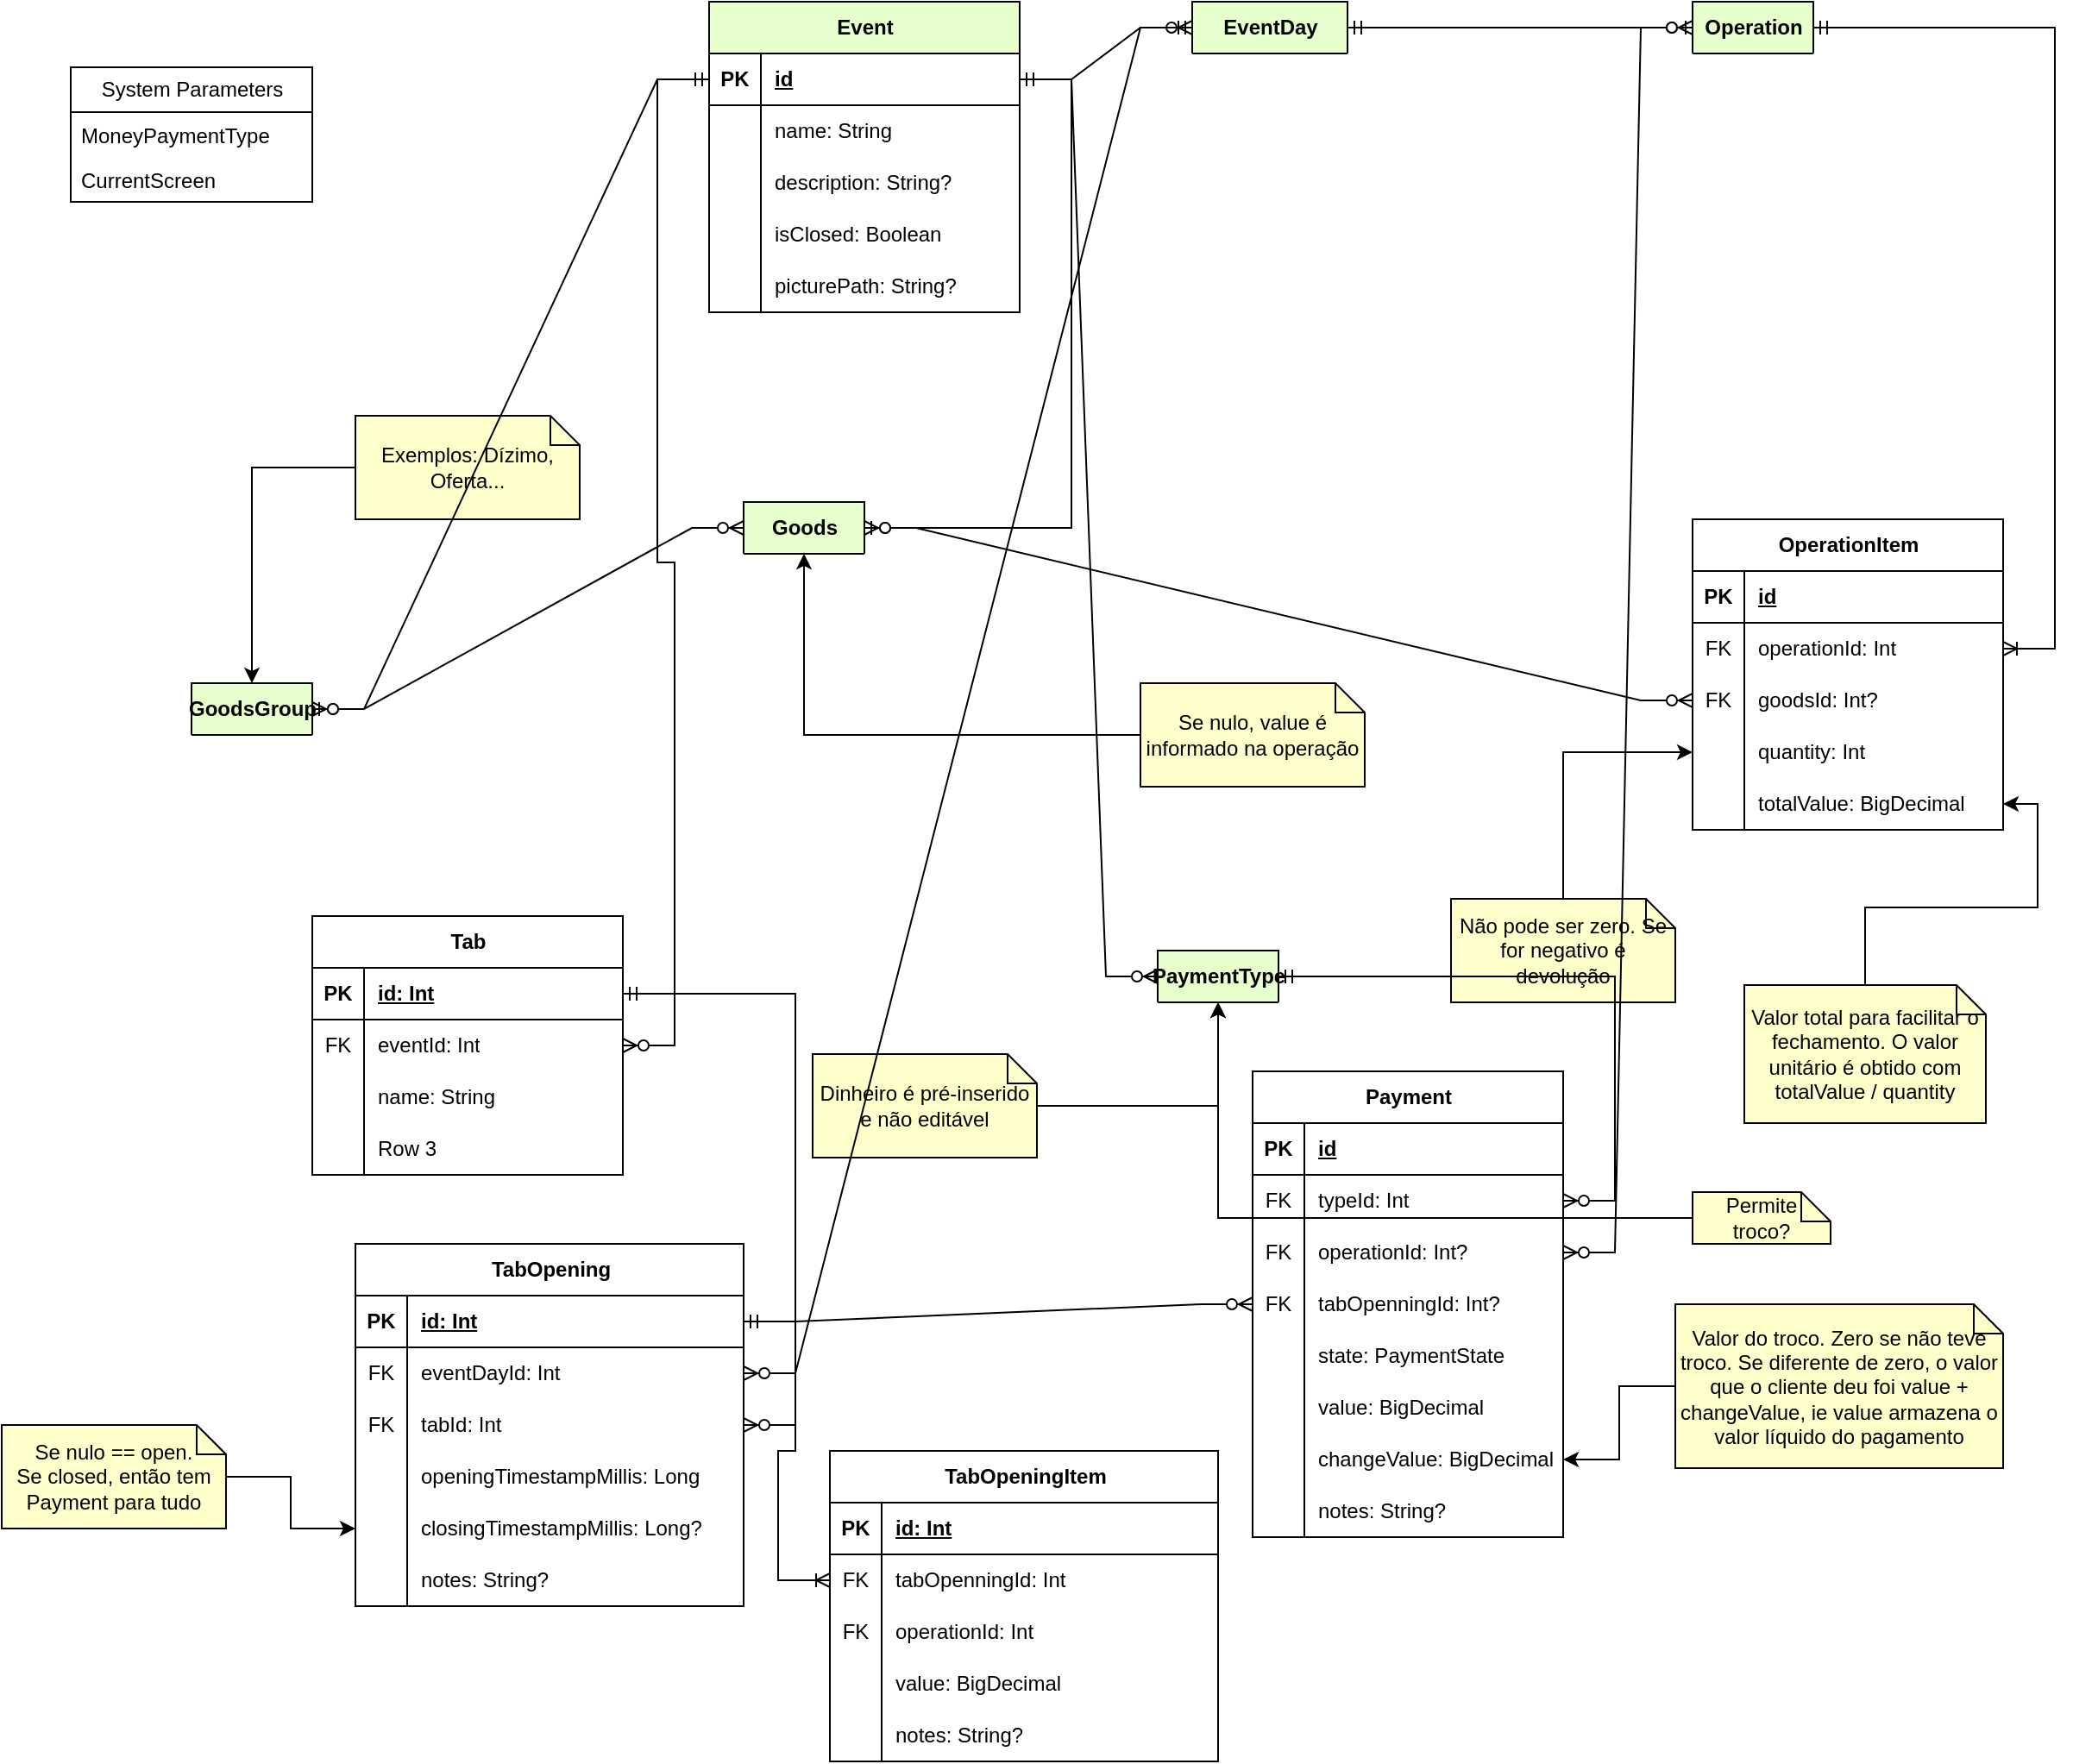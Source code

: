 <mxfile version="24.7.17">
  <diagram id="R2lEEEUBdFMjLlhIrx00" name="Page-1">
    <mxGraphModel dx="1740" dy="388" grid="1" gridSize="10" guides="1" tooltips="1" connect="1" arrows="1" fold="1" page="1" pageScale="1" pageWidth="850" pageHeight="1100" math="0" shadow="0" extFonts="Permanent Marker^https://fonts.googleapis.com/css?family=Permanent+Marker">
      <root>
        <mxCell id="0" />
        <mxCell id="1" parent="0" />
        <mxCell id="LNdy9-GtBswnqv2sRm19-156" style="edgeStyle=orthogonalEdgeStyle;rounded=0;orthogonalLoop=1;jettySize=auto;html=1;" edge="1" parent="1" source="LNdy9-GtBswnqv2sRm19-155" target="LNdy9-GtBswnqv2sRm19-143">
          <mxGeometry relative="1" as="geometry" />
        </mxCell>
        <mxCell id="9J6Lm3kPCN4peL4OLuOb-1" value="Event" style="shape=table;startSize=30;container=1;collapsible=1;childLayout=tableLayout;fixedRows=1;rowLines=0;fontStyle=1;align=center;resizeLast=1;html=1;fillColor=#E6FFCC;" parent="1" vertex="1">
          <mxGeometry x="20" y="20" width="180" height="180" as="geometry">
            <mxRectangle x="20" y="20" width="70" height="30" as="alternateBounds" />
          </mxGeometry>
        </mxCell>
        <mxCell id="9J6Lm3kPCN4peL4OLuOb-2" value="" style="shape=tableRow;horizontal=0;startSize=0;swimlaneHead=0;swimlaneBody=0;fillColor=none;collapsible=0;dropTarget=0;points=[[0,0.5],[1,0.5]];portConstraint=eastwest;top=0;left=0;right=0;bottom=1;" parent="9J6Lm3kPCN4peL4OLuOb-1" vertex="1">
          <mxGeometry y="30" width="180" height="30" as="geometry" />
        </mxCell>
        <mxCell id="9J6Lm3kPCN4peL4OLuOb-3" value="PK" style="shape=partialRectangle;connectable=0;fillColor=none;top=0;left=0;bottom=0;right=0;fontStyle=1;overflow=hidden;whiteSpace=wrap;html=1;" parent="9J6Lm3kPCN4peL4OLuOb-2" vertex="1">
          <mxGeometry width="30" height="30" as="geometry">
            <mxRectangle width="30" height="30" as="alternateBounds" />
          </mxGeometry>
        </mxCell>
        <mxCell id="9J6Lm3kPCN4peL4OLuOb-4" value="id" style="shape=partialRectangle;connectable=0;fillColor=none;top=0;left=0;bottom=0;right=0;align=left;spacingLeft=6;fontStyle=5;overflow=hidden;whiteSpace=wrap;html=1;" parent="9J6Lm3kPCN4peL4OLuOb-2" vertex="1">
          <mxGeometry x="30" width="150" height="30" as="geometry">
            <mxRectangle width="150" height="30" as="alternateBounds" />
          </mxGeometry>
        </mxCell>
        <mxCell id="9J6Lm3kPCN4peL4OLuOb-5" value="" style="shape=tableRow;horizontal=0;startSize=0;swimlaneHead=0;swimlaneBody=0;fillColor=none;collapsible=0;dropTarget=0;points=[[0,0.5],[1,0.5]];portConstraint=eastwest;top=0;left=0;right=0;bottom=0;" parent="9J6Lm3kPCN4peL4OLuOb-1" vertex="1">
          <mxGeometry y="60" width="180" height="30" as="geometry" />
        </mxCell>
        <mxCell id="9J6Lm3kPCN4peL4OLuOb-6" value="" style="shape=partialRectangle;connectable=0;fillColor=none;top=0;left=0;bottom=0;right=0;editable=1;overflow=hidden;whiteSpace=wrap;html=1;" parent="9J6Lm3kPCN4peL4OLuOb-5" vertex="1">
          <mxGeometry width="30" height="30" as="geometry">
            <mxRectangle width="30" height="30" as="alternateBounds" />
          </mxGeometry>
        </mxCell>
        <mxCell id="9J6Lm3kPCN4peL4OLuOb-7" value="name: String" style="shape=partialRectangle;connectable=0;fillColor=none;top=0;left=0;bottom=0;right=0;align=left;spacingLeft=6;overflow=hidden;whiteSpace=wrap;html=1;" parent="9J6Lm3kPCN4peL4OLuOb-5" vertex="1">
          <mxGeometry x="30" width="150" height="30" as="geometry">
            <mxRectangle width="150" height="30" as="alternateBounds" />
          </mxGeometry>
        </mxCell>
        <mxCell id="9J6Lm3kPCN4peL4OLuOb-8" value="" style="shape=tableRow;horizontal=0;startSize=0;swimlaneHead=0;swimlaneBody=0;fillColor=none;collapsible=0;dropTarget=0;points=[[0,0.5],[1,0.5]];portConstraint=eastwest;top=0;left=0;right=0;bottom=0;" parent="9J6Lm3kPCN4peL4OLuOb-1" vertex="1">
          <mxGeometry y="90" width="180" height="30" as="geometry" />
        </mxCell>
        <mxCell id="9J6Lm3kPCN4peL4OLuOb-9" value="" style="shape=partialRectangle;connectable=0;fillColor=none;top=0;left=0;bottom=0;right=0;editable=1;overflow=hidden;whiteSpace=wrap;html=1;" parent="9J6Lm3kPCN4peL4OLuOb-8" vertex="1">
          <mxGeometry width="30" height="30" as="geometry">
            <mxRectangle width="30" height="30" as="alternateBounds" />
          </mxGeometry>
        </mxCell>
        <mxCell id="9J6Lm3kPCN4peL4OLuOb-10" value="description: String?" style="shape=partialRectangle;connectable=0;fillColor=none;top=0;left=0;bottom=0;right=0;align=left;spacingLeft=6;overflow=hidden;whiteSpace=wrap;html=1;" parent="9J6Lm3kPCN4peL4OLuOb-8" vertex="1">
          <mxGeometry x="30" width="150" height="30" as="geometry">
            <mxRectangle width="150" height="30" as="alternateBounds" />
          </mxGeometry>
        </mxCell>
        <mxCell id="9J6Lm3kPCN4peL4OLuOb-14" value="" style="shape=tableRow;horizontal=0;startSize=0;swimlaneHead=0;swimlaneBody=0;fillColor=none;collapsible=0;dropTarget=0;points=[[0,0.5],[1,0.5]];portConstraint=eastwest;top=0;left=0;right=0;bottom=0;" parent="9J6Lm3kPCN4peL4OLuOb-1" vertex="1">
          <mxGeometry y="120" width="180" height="30" as="geometry" />
        </mxCell>
        <mxCell id="9J6Lm3kPCN4peL4OLuOb-15" value="" style="shape=partialRectangle;connectable=0;fillColor=none;top=0;left=0;bottom=0;right=0;editable=1;overflow=hidden;whiteSpace=wrap;html=1;" parent="9J6Lm3kPCN4peL4OLuOb-14" vertex="1">
          <mxGeometry width="30" height="30" as="geometry">
            <mxRectangle width="30" height="30" as="alternateBounds" />
          </mxGeometry>
        </mxCell>
        <mxCell id="9J6Lm3kPCN4peL4OLuOb-16" value="isClosed: Boolean" style="shape=partialRectangle;connectable=0;fillColor=none;top=0;left=0;bottom=0;right=0;align=left;spacingLeft=6;overflow=hidden;whiteSpace=wrap;html=1;" parent="9J6Lm3kPCN4peL4OLuOb-14" vertex="1">
          <mxGeometry x="30" width="150" height="30" as="geometry">
            <mxRectangle width="150" height="30" as="alternateBounds" />
          </mxGeometry>
        </mxCell>
        <mxCell id="9J6Lm3kPCN4peL4OLuOb-11" value="" style="shape=tableRow;horizontal=0;startSize=0;swimlaneHead=0;swimlaneBody=0;fillColor=none;collapsible=0;dropTarget=0;points=[[0,0.5],[1,0.5]];portConstraint=eastwest;top=0;left=0;right=0;bottom=0;" parent="9J6Lm3kPCN4peL4OLuOb-1" vertex="1">
          <mxGeometry y="150" width="180" height="30" as="geometry" />
        </mxCell>
        <mxCell id="9J6Lm3kPCN4peL4OLuOb-12" value="" style="shape=partialRectangle;connectable=0;fillColor=none;top=0;left=0;bottom=0;right=0;editable=1;overflow=hidden;whiteSpace=wrap;html=1;" parent="9J6Lm3kPCN4peL4OLuOb-11" vertex="1">
          <mxGeometry width="30" height="30" as="geometry">
            <mxRectangle width="30" height="30" as="alternateBounds" />
          </mxGeometry>
        </mxCell>
        <mxCell id="9J6Lm3kPCN4peL4OLuOb-13" value="picturePath: String?" style="shape=partialRectangle;connectable=0;fillColor=none;top=0;left=0;bottom=0;right=0;align=left;spacingLeft=6;overflow=hidden;whiteSpace=wrap;html=1;" parent="9J6Lm3kPCN4peL4OLuOb-11" vertex="1">
          <mxGeometry x="30" width="150" height="30" as="geometry">
            <mxRectangle width="150" height="30" as="alternateBounds" />
          </mxGeometry>
        </mxCell>
        <mxCell id="9J6Lm3kPCN4peL4OLuOb-17" value="EventDay" style="shape=table;startSize=30;container=1;collapsible=1;childLayout=tableLayout;fixedRows=1;rowLines=0;fontStyle=1;align=center;resizeLast=1;html=1;fillColor=#E6FFCC;" parent="1" vertex="1" collapsed="1">
          <mxGeometry x="300" y="20" width="90" height="30" as="geometry">
            <mxRectangle x="300" y="20" width="180" height="210" as="alternateBounds" />
          </mxGeometry>
        </mxCell>
        <mxCell id="9J6Lm3kPCN4peL4OLuOb-18" value="" style="shape=tableRow;horizontal=0;startSize=0;swimlaneHead=0;swimlaneBody=0;fillColor=none;collapsible=0;dropTarget=0;points=[[0,0.5],[1,0.5]];portConstraint=eastwest;top=0;left=0;right=0;bottom=1;" parent="9J6Lm3kPCN4peL4OLuOb-17" vertex="1">
          <mxGeometry y="30" width="180" height="30" as="geometry" />
        </mxCell>
        <mxCell id="9J6Lm3kPCN4peL4OLuOb-19" value="PK" style="shape=partialRectangle;connectable=0;fillColor=none;top=0;left=0;bottom=0;right=0;fontStyle=1;overflow=hidden;whiteSpace=wrap;html=1;" parent="9J6Lm3kPCN4peL4OLuOb-18" vertex="1">
          <mxGeometry width="30" height="30" as="geometry">
            <mxRectangle width="30" height="30" as="alternateBounds" />
          </mxGeometry>
        </mxCell>
        <mxCell id="9J6Lm3kPCN4peL4OLuOb-20" value="id: Int" style="shape=partialRectangle;connectable=0;fillColor=none;top=0;left=0;bottom=0;right=0;align=left;spacingLeft=6;fontStyle=5;overflow=hidden;whiteSpace=wrap;html=1;" parent="9J6Lm3kPCN4peL4OLuOb-18" vertex="1">
          <mxGeometry x="30" width="150" height="30" as="geometry">
            <mxRectangle width="150" height="30" as="alternateBounds" />
          </mxGeometry>
        </mxCell>
        <mxCell id="9J6Lm3kPCN4peL4OLuOb-34" value="" style="shape=tableRow;horizontal=0;startSize=0;swimlaneHead=0;swimlaneBody=0;fillColor=none;collapsible=0;dropTarget=0;points=[[0,0.5],[1,0.5]];portConstraint=eastwest;top=0;left=0;right=0;bottom=0;" parent="9J6Lm3kPCN4peL4OLuOb-17" vertex="1">
          <mxGeometry y="60" width="180" height="30" as="geometry" />
        </mxCell>
        <mxCell id="9J6Lm3kPCN4peL4OLuOb-35" value="FK" style="shape=partialRectangle;connectable=0;fillColor=none;top=0;left=0;bottom=0;right=0;editable=1;overflow=hidden;whiteSpace=wrap;html=1;" parent="9J6Lm3kPCN4peL4OLuOb-34" vertex="1">
          <mxGeometry width="30" height="30" as="geometry">
            <mxRectangle width="30" height="30" as="alternateBounds" />
          </mxGeometry>
        </mxCell>
        <mxCell id="9J6Lm3kPCN4peL4OLuOb-36" value="eventId: Int" style="shape=partialRectangle;connectable=0;fillColor=none;top=0;left=0;bottom=0;right=0;align=left;spacingLeft=6;overflow=hidden;whiteSpace=wrap;html=1;" parent="9J6Lm3kPCN4peL4OLuOb-34" vertex="1">
          <mxGeometry x="30" width="150" height="30" as="geometry">
            <mxRectangle width="150" height="30" as="alternateBounds" />
          </mxGeometry>
        </mxCell>
        <mxCell id="9J6Lm3kPCN4peL4OLuOb-21" value="" style="shape=tableRow;horizontal=0;startSize=0;swimlaneHead=0;swimlaneBody=0;fillColor=none;collapsible=0;dropTarget=0;points=[[0,0.5],[1,0.5]];portConstraint=eastwest;top=0;left=0;right=0;bottom=0;" parent="9J6Lm3kPCN4peL4OLuOb-17" vertex="1">
          <mxGeometry y="90" width="180" height="30" as="geometry" />
        </mxCell>
        <mxCell id="9J6Lm3kPCN4peL4OLuOb-22" value="" style="shape=partialRectangle;connectable=0;fillColor=none;top=0;left=0;bottom=0;right=0;editable=1;overflow=hidden;whiteSpace=wrap;html=1;" parent="9J6Lm3kPCN4peL4OLuOb-21" vertex="1">
          <mxGeometry width="30" height="30" as="geometry">
            <mxRectangle width="30" height="30" as="alternateBounds" />
          </mxGeometry>
        </mxCell>
        <mxCell id="9J6Lm3kPCN4peL4OLuOb-23" value="dateMillis: Long" style="shape=partialRectangle;connectable=0;fillColor=none;top=0;left=0;bottom=0;right=0;align=left;spacingLeft=6;overflow=hidden;whiteSpace=wrap;html=1;" parent="9J6Lm3kPCN4peL4OLuOb-21" vertex="1">
          <mxGeometry x="30" width="150" height="30" as="geometry">
            <mxRectangle width="150" height="30" as="alternateBounds" />
          </mxGeometry>
        </mxCell>
        <mxCell id="9J6Lm3kPCN4peL4OLuOb-24" value="" style="shape=tableRow;horizontal=0;startSize=0;swimlaneHead=0;swimlaneBody=0;fillColor=none;collapsible=0;dropTarget=0;points=[[0,0.5],[1,0.5]];portConstraint=eastwest;top=0;left=0;right=0;bottom=0;" parent="9J6Lm3kPCN4peL4OLuOb-17" vertex="1">
          <mxGeometry y="120" width="180" height="30" as="geometry" />
        </mxCell>
        <mxCell id="9J6Lm3kPCN4peL4OLuOb-25" value="" style="shape=partialRectangle;connectable=0;fillColor=none;top=0;left=0;bottom=0;right=0;editable=1;overflow=hidden;whiteSpace=wrap;html=1;" parent="9J6Lm3kPCN4peL4OLuOb-24" vertex="1">
          <mxGeometry width="30" height="30" as="geometry">
            <mxRectangle width="30" height="30" as="alternateBounds" />
          </mxGeometry>
        </mxCell>
        <mxCell id="9J6Lm3kPCN4peL4OLuOb-26" value="description: String?" style="shape=partialRectangle;connectable=0;fillColor=none;top=0;left=0;bottom=0;right=0;align=left;spacingLeft=6;overflow=hidden;whiteSpace=wrap;html=1;" parent="9J6Lm3kPCN4peL4OLuOb-24" vertex="1">
          <mxGeometry x="30" width="150" height="30" as="geometry">
            <mxRectangle width="150" height="30" as="alternateBounds" />
          </mxGeometry>
        </mxCell>
        <mxCell id="9J6Lm3kPCN4peL4OLuOb-27" value="" style="shape=tableRow;horizontal=0;startSize=0;swimlaneHead=0;swimlaneBody=0;fillColor=none;collapsible=0;dropTarget=0;points=[[0,0.5],[1,0.5]];portConstraint=eastwest;top=0;left=0;right=0;bottom=0;" parent="9J6Lm3kPCN4peL4OLuOb-17" vertex="1">
          <mxGeometry y="150" width="180" height="30" as="geometry" />
        </mxCell>
        <mxCell id="9J6Lm3kPCN4peL4OLuOb-28" value="" style="shape=partialRectangle;connectable=0;fillColor=none;top=0;left=0;bottom=0;right=0;editable=1;overflow=hidden;whiteSpace=wrap;html=1;" parent="9J6Lm3kPCN4peL4OLuOb-27" vertex="1">
          <mxGeometry width="30" height="30" as="geometry">
            <mxRectangle width="30" height="30" as="alternateBounds" />
          </mxGeometry>
        </mxCell>
        <mxCell id="9J6Lm3kPCN4peL4OLuOb-29" value="team: String?" style="shape=partialRectangle;connectable=0;fillColor=none;top=0;left=0;bottom=0;right=0;align=left;spacingLeft=6;overflow=hidden;whiteSpace=wrap;html=1;" parent="9J6Lm3kPCN4peL4OLuOb-27" vertex="1">
          <mxGeometry x="30" width="150" height="30" as="geometry">
            <mxRectangle width="150" height="30" as="alternateBounds" />
          </mxGeometry>
        </mxCell>
        <mxCell id="9J6Lm3kPCN4peL4OLuOb-30" value="" style="shape=tableRow;horizontal=0;startSize=0;swimlaneHead=0;swimlaneBody=0;fillColor=none;collapsible=0;dropTarget=0;points=[[0,0.5],[1,0.5]];portConstraint=eastwest;top=0;left=0;right=0;bottom=0;" parent="9J6Lm3kPCN4peL4OLuOb-17" vertex="1">
          <mxGeometry y="180" width="180" height="30" as="geometry" />
        </mxCell>
        <mxCell id="9J6Lm3kPCN4peL4OLuOb-31" value="" style="shape=partialRectangle;connectable=0;fillColor=none;top=0;left=0;bottom=0;right=0;editable=1;overflow=hidden;whiteSpace=wrap;html=1;" parent="9J6Lm3kPCN4peL4OLuOb-30" vertex="1">
          <mxGeometry width="30" height="30" as="geometry">
            <mxRectangle width="30" height="30" as="alternateBounds" />
          </mxGeometry>
        </mxCell>
        <mxCell id="9J6Lm3kPCN4peL4OLuOb-32" value="notes: String?" style="shape=partialRectangle;connectable=0;fillColor=none;top=0;left=0;bottom=0;right=0;align=left;spacingLeft=6;overflow=hidden;whiteSpace=wrap;html=1;" parent="9J6Lm3kPCN4peL4OLuOb-30" vertex="1">
          <mxGeometry x="30" width="150" height="30" as="geometry">
            <mxRectangle width="150" height="30" as="alternateBounds" />
          </mxGeometry>
        </mxCell>
        <mxCell id="9J6Lm3kPCN4peL4OLuOb-33" value="" style="edgeStyle=entityRelationEdgeStyle;fontSize=12;html=1;endArrow=ERzeroToMany;startArrow=ERmandOne;rounded=0;" parent="1" source="9J6Lm3kPCN4peL4OLuOb-2" target="9J6Lm3kPCN4peL4OLuOb-34" edge="1">
          <mxGeometry width="100" height="100" relative="1" as="geometry">
            <mxPoint x="630" y="280" as="sourcePoint" />
            <mxPoint x="290" y="290" as="targetPoint" />
          </mxGeometry>
        </mxCell>
        <mxCell id="9J6Lm3kPCN4peL4OLuOb-41" value="Se nulo, value é informado na operação" style="shape=note;size=17;whiteSpace=wrap;html=1;fillColor=#FFFFCC;" parent="1" vertex="1">
          <mxGeometry x="270" y="415" width="130" height="60" as="geometry" />
        </mxCell>
        <mxCell id="9J6Lm3kPCN4peL4OLuOb-42" style="edgeStyle=orthogonalEdgeStyle;rounded=0;orthogonalLoop=1;jettySize=auto;html=1;" parent="1" source="9J6Lm3kPCN4peL4OLuOb-41" target="LNdy9-GtBswnqv2sRm19-8" edge="1">
          <mxGeometry relative="1" as="geometry">
            <mxPoint x="638.74" y="211.55" as="sourcePoint" />
            <mxPoint x="70" y="350" as="targetPoint" />
          </mxGeometry>
        </mxCell>
        <mxCell id="LNdy9-GtBswnqv2sRm19-1" value="Goods" style="shape=table;startSize=30;container=1;collapsible=1;childLayout=tableLayout;fixedRows=1;rowLines=0;fontStyle=1;align=center;resizeLast=1;html=1;fillColor=#E6FFCC;" vertex="1" collapsed="1" parent="1">
          <mxGeometry x="40" y="310" width="70" height="30" as="geometry">
            <mxRectangle x="40" y="310" width="180" height="270" as="alternateBounds" />
          </mxGeometry>
        </mxCell>
        <mxCell id="LNdy9-GtBswnqv2sRm19-2" value="" style="shape=tableRow;horizontal=0;startSize=0;swimlaneHead=0;swimlaneBody=0;fillColor=none;collapsible=0;dropTarget=0;points=[[0,0.5],[1,0.5]];portConstraint=eastwest;top=0;left=0;right=0;bottom=1;" vertex="1" parent="LNdy9-GtBswnqv2sRm19-1">
          <mxGeometry y="30" width="180" height="30" as="geometry" />
        </mxCell>
        <mxCell id="LNdy9-GtBswnqv2sRm19-3" value="PK" style="shape=partialRectangle;connectable=0;fillColor=none;top=0;left=0;bottom=0;right=0;fontStyle=1;overflow=hidden;whiteSpace=wrap;html=1;" vertex="1" parent="LNdy9-GtBswnqv2sRm19-2">
          <mxGeometry width="30" height="30" as="geometry">
            <mxRectangle width="30" height="30" as="alternateBounds" />
          </mxGeometry>
        </mxCell>
        <mxCell id="LNdy9-GtBswnqv2sRm19-4" value="id" style="shape=partialRectangle;connectable=0;fillColor=none;top=0;left=0;bottom=0;right=0;align=left;spacingLeft=6;fontStyle=5;overflow=hidden;whiteSpace=wrap;html=1;" vertex="1" parent="LNdy9-GtBswnqv2sRm19-2">
          <mxGeometry x="30" width="150" height="30" as="geometry">
            <mxRectangle width="150" height="30" as="alternateBounds" />
          </mxGeometry>
        </mxCell>
        <mxCell id="LNdy9-GtBswnqv2sRm19-40" value="" style="shape=tableRow;horizontal=0;startSize=0;swimlaneHead=0;swimlaneBody=0;fillColor=none;collapsible=0;dropTarget=0;points=[[0,0.5],[1,0.5]];portConstraint=eastwest;top=0;left=0;right=0;bottom=0;" vertex="1" parent="LNdy9-GtBswnqv2sRm19-1">
          <mxGeometry y="60" width="180" height="30" as="geometry" />
        </mxCell>
        <mxCell id="LNdy9-GtBswnqv2sRm19-41" value="FK" style="shape=partialRectangle;connectable=0;fillColor=none;top=0;left=0;bottom=0;right=0;editable=1;overflow=hidden;whiteSpace=wrap;html=1;" vertex="1" parent="LNdy9-GtBswnqv2sRm19-40">
          <mxGeometry width="30" height="30" as="geometry">
            <mxRectangle width="30" height="30" as="alternateBounds" />
          </mxGeometry>
        </mxCell>
        <mxCell id="LNdy9-GtBswnqv2sRm19-42" value="eventId: Int" style="shape=partialRectangle;connectable=0;fillColor=none;top=0;left=0;bottom=0;right=0;align=left;spacingLeft=6;overflow=hidden;whiteSpace=wrap;html=1;" vertex="1" parent="LNdy9-GtBswnqv2sRm19-40">
          <mxGeometry x="30" width="150" height="30" as="geometry">
            <mxRectangle width="150" height="30" as="alternateBounds" />
          </mxGeometry>
        </mxCell>
        <mxCell id="LNdy9-GtBswnqv2sRm19-68" value="" style="shape=tableRow;horizontal=0;startSize=0;swimlaneHead=0;swimlaneBody=0;fillColor=none;collapsible=0;dropTarget=0;points=[[0,0.5],[1,0.5]];portConstraint=eastwest;top=0;left=0;right=0;bottom=0;" vertex="1" parent="LNdy9-GtBswnqv2sRm19-1">
          <mxGeometry y="90" width="180" height="30" as="geometry" />
        </mxCell>
        <mxCell id="LNdy9-GtBswnqv2sRm19-69" value="FK" style="shape=partialRectangle;connectable=0;fillColor=none;top=0;left=0;bottom=0;right=0;editable=1;overflow=hidden;whiteSpace=wrap;html=1;" vertex="1" parent="LNdy9-GtBswnqv2sRm19-68">
          <mxGeometry width="30" height="30" as="geometry">
            <mxRectangle width="30" height="30" as="alternateBounds" />
          </mxGeometry>
        </mxCell>
        <mxCell id="LNdy9-GtBswnqv2sRm19-70" value="groupId: Int?" style="shape=partialRectangle;connectable=0;fillColor=none;top=0;left=0;bottom=0;right=0;align=left;spacingLeft=6;overflow=hidden;whiteSpace=wrap;html=1;" vertex="1" parent="LNdy9-GtBswnqv2sRm19-68">
          <mxGeometry x="30" width="150" height="30" as="geometry">
            <mxRectangle width="150" height="30" as="alternateBounds" />
          </mxGeometry>
        </mxCell>
        <mxCell id="LNdy9-GtBswnqv2sRm19-5" value="" style="shape=tableRow;horizontal=0;startSize=0;swimlaneHead=0;swimlaneBody=0;fillColor=none;collapsible=0;dropTarget=0;points=[[0,0.5],[1,0.5]];portConstraint=eastwest;top=0;left=0;right=0;bottom=0;" vertex="1" parent="LNdy9-GtBswnqv2sRm19-1">
          <mxGeometry y="120" width="180" height="30" as="geometry" />
        </mxCell>
        <mxCell id="LNdy9-GtBswnqv2sRm19-6" value="" style="shape=partialRectangle;connectable=0;fillColor=none;top=0;left=0;bottom=0;right=0;editable=1;overflow=hidden;whiteSpace=wrap;html=1;" vertex="1" parent="LNdy9-GtBswnqv2sRm19-5">
          <mxGeometry width="30" height="30" as="geometry">
            <mxRectangle width="30" height="30" as="alternateBounds" />
          </mxGeometry>
        </mxCell>
        <mxCell id="LNdy9-GtBswnqv2sRm19-7" value="name: String" style="shape=partialRectangle;connectable=0;fillColor=none;top=0;left=0;bottom=0;right=0;align=left;spacingLeft=6;overflow=hidden;whiteSpace=wrap;html=1;" vertex="1" parent="LNdy9-GtBswnqv2sRm19-5">
          <mxGeometry x="30" width="150" height="30" as="geometry">
            <mxRectangle width="150" height="30" as="alternateBounds" />
          </mxGeometry>
        </mxCell>
        <mxCell id="LNdy9-GtBswnqv2sRm19-8" value="" style="shape=tableRow;horizontal=0;startSize=0;swimlaneHead=0;swimlaneBody=0;fillColor=none;collapsible=0;dropTarget=0;points=[[0,0.5],[1,0.5]];portConstraint=eastwest;top=0;left=0;right=0;bottom=0;" vertex="1" parent="LNdy9-GtBswnqv2sRm19-1">
          <mxGeometry y="150" width="180" height="30" as="geometry" />
        </mxCell>
        <mxCell id="LNdy9-GtBswnqv2sRm19-9" value="" style="shape=partialRectangle;connectable=0;fillColor=none;top=0;left=0;bottom=0;right=0;editable=1;overflow=hidden;whiteSpace=wrap;html=1;" vertex="1" parent="LNdy9-GtBswnqv2sRm19-8">
          <mxGeometry width="30" height="30" as="geometry">
            <mxRectangle width="30" height="30" as="alternateBounds" />
          </mxGeometry>
        </mxCell>
        <mxCell id="LNdy9-GtBswnqv2sRm19-10" value="value: BigDecimal?" style="shape=partialRectangle;connectable=0;fillColor=none;top=0;left=0;bottom=0;right=0;align=left;spacingLeft=6;overflow=hidden;whiteSpace=wrap;html=1;" vertex="1" parent="LNdy9-GtBswnqv2sRm19-8">
          <mxGeometry x="30" width="150" height="30" as="geometry">
            <mxRectangle width="150" height="30" as="alternateBounds" />
          </mxGeometry>
        </mxCell>
        <mxCell id="LNdy9-GtBswnqv2sRm19-11" value="" style="shape=tableRow;horizontal=0;startSize=0;swimlaneHead=0;swimlaneBody=0;fillColor=none;collapsible=0;dropTarget=0;points=[[0,0.5],[1,0.5]];portConstraint=eastwest;top=0;left=0;right=0;bottom=0;" vertex="1" parent="LNdy9-GtBswnqv2sRm19-1">
          <mxGeometry y="180" width="180" height="30" as="geometry" />
        </mxCell>
        <mxCell id="LNdy9-GtBswnqv2sRm19-12" value="" style="shape=partialRectangle;connectable=0;fillColor=none;top=0;left=0;bottom=0;right=0;editable=1;overflow=hidden;whiteSpace=wrap;html=1;" vertex="1" parent="LNdy9-GtBswnqv2sRm19-11">
          <mxGeometry width="30" height="30" as="geometry">
            <mxRectangle width="30" height="30" as="alternateBounds" />
          </mxGeometry>
        </mxCell>
        <mxCell id="LNdy9-GtBswnqv2sRm19-13" value="description: String?" style="shape=partialRectangle;connectable=0;fillColor=none;top=0;left=0;bottom=0;right=0;align=left;spacingLeft=6;overflow=hidden;whiteSpace=wrap;html=1;" vertex="1" parent="LNdy9-GtBswnqv2sRm19-11">
          <mxGeometry x="30" width="150" height="30" as="geometry">
            <mxRectangle width="150" height="30" as="alternateBounds" />
          </mxGeometry>
        </mxCell>
        <mxCell id="LNdy9-GtBswnqv2sRm19-14" value="" style="shape=tableRow;horizontal=0;startSize=0;swimlaneHead=0;swimlaneBody=0;fillColor=none;collapsible=0;dropTarget=0;points=[[0,0.5],[1,0.5]];portConstraint=eastwest;top=0;left=0;right=0;bottom=0;" vertex="1" parent="LNdy9-GtBswnqv2sRm19-1">
          <mxGeometry y="210" width="180" height="30" as="geometry" />
        </mxCell>
        <mxCell id="LNdy9-GtBswnqv2sRm19-15" value="" style="shape=partialRectangle;connectable=0;fillColor=none;top=0;left=0;bottom=0;right=0;editable=1;overflow=hidden;whiteSpace=wrap;html=1;" vertex="1" parent="LNdy9-GtBswnqv2sRm19-14">
          <mxGeometry width="30" height="30" as="geometry">
            <mxRectangle width="30" height="30" as="alternateBounds" />
          </mxGeometry>
        </mxCell>
        <mxCell id="LNdy9-GtBswnqv2sRm19-16" value="isOutOfStock: Boolean" style="shape=partialRectangle;connectable=0;fillColor=none;top=0;left=0;bottom=0;right=0;align=left;spacingLeft=6;overflow=hidden;whiteSpace=wrap;html=1;" vertex="1" parent="LNdy9-GtBswnqv2sRm19-14">
          <mxGeometry x="30" width="150" height="30" as="geometry">
            <mxRectangle width="150" height="30" as="alternateBounds" />
          </mxGeometry>
        </mxCell>
        <mxCell id="LNdy9-GtBswnqv2sRm19-17" value="" style="shape=tableRow;horizontal=0;startSize=0;swimlaneHead=0;swimlaneBody=0;fillColor=none;collapsible=0;dropTarget=0;points=[[0,0.5],[1,0.5]];portConstraint=eastwest;top=0;left=0;right=0;bottom=0;" vertex="1" parent="LNdy9-GtBswnqv2sRm19-1">
          <mxGeometry y="240" width="180" height="30" as="geometry" />
        </mxCell>
        <mxCell id="LNdy9-GtBswnqv2sRm19-18" value="" style="shape=partialRectangle;connectable=0;fillColor=none;top=0;left=0;bottom=0;right=0;editable=1;overflow=hidden;whiteSpace=wrap;html=1;" vertex="1" parent="LNdy9-GtBswnqv2sRm19-17">
          <mxGeometry width="30" height="30" as="geometry">
            <mxRectangle width="30" height="30" as="alternateBounds" />
          </mxGeometry>
        </mxCell>
        <mxCell id="LNdy9-GtBswnqv2sRm19-19" value="order: Int" style="shape=partialRectangle;connectable=0;fillColor=none;top=0;left=0;bottom=0;right=0;align=left;spacingLeft=6;overflow=hidden;whiteSpace=wrap;html=1;" vertex="1" parent="LNdy9-GtBswnqv2sRm19-17">
          <mxGeometry x="30" width="150" height="30" as="geometry">
            <mxRectangle width="150" height="30" as="alternateBounds" />
          </mxGeometry>
        </mxCell>
        <mxCell id="LNdy9-GtBswnqv2sRm19-20" value="" style="edgeStyle=entityRelationEdgeStyle;fontSize=12;html=1;endArrow=ERzeroToMany;startArrow=ERmandOne;rounded=0;" edge="1" parent="1" source="9J6Lm3kPCN4peL4OLuOb-2" target="LNdy9-GtBswnqv2sRm19-40">
          <mxGeometry width="100" height="100" relative="1" as="geometry">
            <mxPoint x="320" y="280" as="sourcePoint" />
            <mxPoint x="100" y="350" as="targetPoint" />
          </mxGeometry>
        </mxCell>
        <mxCell id="LNdy9-GtBswnqv2sRm19-43" value="GoodsGroup" style="shape=table;startSize=30;container=1;collapsible=1;childLayout=tableLayout;fixedRows=1;rowLines=0;fontStyle=1;align=center;resizeLast=1;html=1;fillColor=#E6FFCC;" vertex="1" collapsed="1" parent="1">
          <mxGeometry x="-280" y="415" width="70" height="30" as="geometry">
            <mxRectangle x="-280" y="415" width="230" height="210" as="alternateBounds" />
          </mxGeometry>
        </mxCell>
        <mxCell id="LNdy9-GtBswnqv2sRm19-44" value="" style="shape=tableRow;horizontal=0;startSize=0;swimlaneHead=0;swimlaneBody=0;fillColor=none;collapsible=0;dropTarget=0;points=[[0,0.5],[1,0.5]];portConstraint=eastwest;top=0;left=0;right=0;bottom=1;" vertex="1" parent="LNdy9-GtBswnqv2sRm19-43">
          <mxGeometry y="30" width="230" height="30" as="geometry" />
        </mxCell>
        <mxCell id="LNdy9-GtBswnqv2sRm19-45" value="PK" style="shape=partialRectangle;connectable=0;fillColor=none;top=0;left=0;bottom=0;right=0;fontStyle=1;overflow=hidden;whiteSpace=wrap;html=1;" vertex="1" parent="LNdy9-GtBswnqv2sRm19-44">
          <mxGeometry width="30" height="30" as="geometry">
            <mxRectangle width="30" height="30" as="alternateBounds" />
          </mxGeometry>
        </mxCell>
        <mxCell id="LNdy9-GtBswnqv2sRm19-46" value="id" style="shape=partialRectangle;connectable=0;fillColor=none;top=0;left=0;bottom=0;right=0;align=left;spacingLeft=6;fontStyle=5;overflow=hidden;whiteSpace=wrap;html=1;" vertex="1" parent="LNdy9-GtBswnqv2sRm19-44">
          <mxGeometry x="30" width="200" height="30" as="geometry">
            <mxRectangle width="200" height="30" as="alternateBounds" />
          </mxGeometry>
        </mxCell>
        <mxCell id="LNdy9-GtBswnqv2sRm19-72" value="" style="shape=tableRow;horizontal=0;startSize=0;swimlaneHead=0;swimlaneBody=0;fillColor=none;collapsible=0;dropTarget=0;points=[[0,0.5],[1,0.5]];portConstraint=eastwest;top=0;left=0;right=0;bottom=0;" vertex="1" parent="LNdy9-GtBswnqv2sRm19-43">
          <mxGeometry y="60" width="230" height="30" as="geometry" />
        </mxCell>
        <mxCell id="LNdy9-GtBswnqv2sRm19-73" value="FK" style="shape=partialRectangle;connectable=0;fillColor=none;top=0;left=0;bottom=0;right=0;editable=1;overflow=hidden;whiteSpace=wrap;html=1;" vertex="1" parent="LNdy9-GtBswnqv2sRm19-72">
          <mxGeometry width="30" height="30" as="geometry">
            <mxRectangle width="30" height="30" as="alternateBounds" />
          </mxGeometry>
        </mxCell>
        <mxCell id="LNdy9-GtBswnqv2sRm19-74" value="parentId: Int?" style="shape=partialRectangle;connectable=0;fillColor=none;top=0;left=0;bottom=0;right=0;align=left;spacingLeft=6;overflow=hidden;whiteSpace=wrap;html=1;" vertex="1" parent="LNdy9-GtBswnqv2sRm19-72">
          <mxGeometry x="30" width="200" height="30" as="geometry">
            <mxRectangle width="200" height="30" as="alternateBounds" />
          </mxGeometry>
        </mxCell>
        <mxCell id="LNdy9-GtBswnqv2sRm19-47" value="" style="shape=tableRow;horizontal=0;startSize=0;swimlaneHead=0;swimlaneBody=0;fillColor=none;collapsible=0;dropTarget=0;points=[[0,0.5],[1,0.5]];portConstraint=eastwest;top=0;left=0;right=0;bottom=0;" vertex="1" parent="LNdy9-GtBswnqv2sRm19-43">
          <mxGeometry y="90" width="230" height="30" as="geometry" />
        </mxCell>
        <mxCell id="LNdy9-GtBswnqv2sRm19-48" value="FK" style="shape=partialRectangle;connectable=0;fillColor=none;top=0;left=0;bottom=0;right=0;editable=1;overflow=hidden;whiteSpace=wrap;html=1;" vertex="1" parent="LNdy9-GtBswnqv2sRm19-47">
          <mxGeometry width="30" height="30" as="geometry">
            <mxRectangle width="30" height="30" as="alternateBounds" />
          </mxGeometry>
        </mxCell>
        <mxCell id="LNdy9-GtBswnqv2sRm19-49" value="eventId: Int" style="shape=partialRectangle;connectable=0;fillColor=none;top=0;left=0;bottom=0;right=0;align=left;spacingLeft=6;overflow=hidden;whiteSpace=wrap;html=1;" vertex="1" parent="LNdy9-GtBswnqv2sRm19-47">
          <mxGeometry x="30" width="200" height="30" as="geometry">
            <mxRectangle width="200" height="30" as="alternateBounds" />
          </mxGeometry>
        </mxCell>
        <mxCell id="LNdy9-GtBswnqv2sRm19-50" value="" style="shape=tableRow;horizontal=0;startSize=0;swimlaneHead=0;swimlaneBody=0;fillColor=none;collapsible=0;dropTarget=0;points=[[0,0.5],[1,0.5]];portConstraint=eastwest;top=0;left=0;right=0;bottom=0;" vertex="1" parent="LNdy9-GtBswnqv2sRm19-43">
          <mxGeometry y="120" width="230" height="30" as="geometry" />
        </mxCell>
        <mxCell id="LNdy9-GtBswnqv2sRm19-51" value="" style="shape=partialRectangle;connectable=0;fillColor=none;top=0;left=0;bottom=0;right=0;editable=1;overflow=hidden;whiteSpace=wrap;html=1;" vertex="1" parent="LNdy9-GtBswnqv2sRm19-50">
          <mxGeometry width="30" height="30" as="geometry">
            <mxRectangle width="30" height="30" as="alternateBounds" />
          </mxGeometry>
        </mxCell>
        <mxCell id="LNdy9-GtBswnqv2sRm19-52" value="name: String" style="shape=partialRectangle;connectable=0;fillColor=none;top=0;left=0;bottom=0;right=0;align=left;spacingLeft=6;overflow=hidden;whiteSpace=wrap;html=1;" vertex="1" parent="LNdy9-GtBswnqv2sRm19-50">
          <mxGeometry x="30" width="200" height="30" as="geometry">
            <mxRectangle width="200" height="30" as="alternateBounds" />
          </mxGeometry>
        </mxCell>
        <mxCell id="LNdy9-GtBswnqv2sRm19-56" value="" style="shape=tableRow;horizontal=0;startSize=0;swimlaneHead=0;swimlaneBody=0;fillColor=none;collapsible=0;dropTarget=0;points=[[0,0.5],[1,0.5]];portConstraint=eastwest;top=0;left=0;right=0;bottom=0;" vertex="1" parent="LNdy9-GtBswnqv2sRm19-43">
          <mxGeometry y="150" width="230" height="30" as="geometry" />
        </mxCell>
        <mxCell id="LNdy9-GtBswnqv2sRm19-57" value="" style="shape=partialRectangle;connectable=0;fillColor=none;top=0;left=0;bottom=0;right=0;editable=1;overflow=hidden;whiteSpace=wrap;html=1;" vertex="1" parent="LNdy9-GtBswnqv2sRm19-56">
          <mxGeometry width="30" height="30" as="geometry">
            <mxRectangle width="30" height="30" as="alternateBounds" />
          </mxGeometry>
        </mxCell>
        <mxCell id="LNdy9-GtBswnqv2sRm19-58" value="description: String?" style="shape=partialRectangle;connectable=0;fillColor=none;top=0;left=0;bottom=0;right=0;align=left;spacingLeft=6;overflow=hidden;whiteSpace=wrap;html=1;" vertex="1" parent="LNdy9-GtBswnqv2sRm19-56">
          <mxGeometry x="30" width="200" height="30" as="geometry">
            <mxRectangle width="200" height="30" as="alternateBounds" />
          </mxGeometry>
        </mxCell>
        <mxCell id="LNdy9-GtBswnqv2sRm19-53" value="" style="shape=tableRow;horizontal=0;startSize=0;swimlaneHead=0;swimlaneBody=0;fillColor=none;collapsible=0;dropTarget=0;points=[[0,0.5],[1,0.5]];portConstraint=eastwest;top=0;left=0;right=0;bottom=0;" vertex="1" parent="LNdy9-GtBswnqv2sRm19-43">
          <mxGeometry y="180" width="230" height="30" as="geometry" />
        </mxCell>
        <mxCell id="LNdy9-GtBswnqv2sRm19-54" value="" style="shape=partialRectangle;connectable=0;fillColor=none;top=0;left=0;bottom=0;right=0;editable=1;overflow=hidden;whiteSpace=wrap;html=1;" vertex="1" parent="LNdy9-GtBswnqv2sRm19-53">
          <mxGeometry width="30" height="30" as="geometry">
            <mxRectangle width="30" height="30" as="alternateBounds" />
          </mxGeometry>
        </mxCell>
        <mxCell id="LNdy9-GtBswnqv2sRm19-55" value="order: Int" style="shape=partialRectangle;connectable=0;fillColor=none;top=0;left=0;bottom=0;right=0;align=left;spacingLeft=6;overflow=hidden;whiteSpace=wrap;html=1;" vertex="1" parent="LNdy9-GtBswnqv2sRm19-53">
          <mxGeometry x="30" width="200" height="30" as="geometry">
            <mxRectangle width="200" height="30" as="alternateBounds" />
          </mxGeometry>
        </mxCell>
        <mxCell id="LNdy9-GtBswnqv2sRm19-75" value="" style="edgeStyle=entityRelationEdgeStyle;fontSize=12;html=1;endArrow=ERzeroToMany;startArrow=ERzeroToOne;rounded=0;" edge="1" parent="LNdy9-GtBswnqv2sRm19-43" source="LNdy9-GtBswnqv2sRm19-44" target="LNdy9-GtBswnqv2sRm19-72">
          <mxGeometry width="100" height="100" relative="1" as="geometry">
            <mxPoint x="-200" y="55" as="sourcePoint" />
            <mxPoint x="-130" y="70" as="targetPoint" />
            <Array as="points">
              <mxPoint x="-160" y="-45" />
              <mxPoint x="-180" y="15" />
              <mxPoint x="-180" y="55" />
              <mxPoint x="-190" y="25" />
            </Array>
          </mxGeometry>
        </mxCell>
        <mxCell id="LNdy9-GtBswnqv2sRm19-66" style="edgeStyle=orthogonalEdgeStyle;rounded=0;orthogonalLoop=1;jettySize=auto;html=1;" edge="1" parent="1" source="LNdy9-GtBswnqv2sRm19-65" target="LNdy9-GtBswnqv2sRm19-43">
          <mxGeometry relative="1" as="geometry" />
        </mxCell>
        <mxCell id="LNdy9-GtBswnqv2sRm19-65" value="Exemplos: Dízimo, Oferta..." style="shape=note;size=17;whiteSpace=wrap;html=1;fillColor=#FFFFCC;" vertex="1" parent="1">
          <mxGeometry x="-185" y="260" width="130" height="60" as="geometry" />
        </mxCell>
        <mxCell id="LNdy9-GtBswnqv2sRm19-67" value="" style="edgeStyle=entityRelationEdgeStyle;fontSize=12;html=1;endArrow=ERzeroToMany;startArrow=ERmandOne;rounded=0;" edge="1" parent="1" source="9J6Lm3kPCN4peL4OLuOb-2" target="LNdy9-GtBswnqv2sRm19-47">
          <mxGeometry width="100" height="100" relative="1" as="geometry">
            <mxPoint x="-80" y="270" as="sourcePoint" />
            <mxPoint x="-290" y="300" as="targetPoint" />
          </mxGeometry>
        </mxCell>
        <mxCell id="LNdy9-GtBswnqv2sRm19-71" value="" style="edgeStyle=entityRelationEdgeStyle;fontSize=12;html=1;endArrow=ERzeroToMany;startArrow=ERzeroToOne;rounded=0;" edge="1" parent="1" source="LNdy9-GtBswnqv2sRm19-44" target="LNdy9-GtBswnqv2sRm19-68">
          <mxGeometry width="100" height="100" relative="1" as="geometry">
            <mxPoint x="-420" y="280" as="sourcePoint" />
            <mxPoint x="-480" y="540" as="targetPoint" />
            <Array as="points">
              <mxPoint x="10" y="300" />
              <mxPoint x="-10" y="360" />
              <mxPoint x="-10" y="400" />
              <mxPoint x="-20" y="370" />
            </Array>
          </mxGeometry>
        </mxCell>
        <mxCell id="LNdy9-GtBswnqv2sRm19-76" value="Operation" style="shape=table;startSize=30;container=1;collapsible=1;childLayout=tableLayout;fixedRows=1;rowLines=0;fontStyle=1;align=center;resizeLast=1;html=1;fillColor=#E6FFCC;" vertex="1" collapsed="1" parent="1">
          <mxGeometry x="590" y="20" width="70" height="30" as="geometry">
            <mxRectangle x="590" y="20" width="180" height="240" as="alternateBounds" />
          </mxGeometry>
        </mxCell>
        <mxCell id="LNdy9-GtBswnqv2sRm19-77" value="" style="shape=tableRow;horizontal=0;startSize=0;swimlaneHead=0;swimlaneBody=0;fillColor=none;collapsible=0;dropTarget=0;points=[[0,0.5],[1,0.5]];portConstraint=eastwest;top=0;left=0;right=0;bottom=1;" vertex="1" parent="LNdy9-GtBswnqv2sRm19-76">
          <mxGeometry y="30" width="180" height="30" as="geometry" />
        </mxCell>
        <mxCell id="LNdy9-GtBswnqv2sRm19-78" value="PK" style="shape=partialRectangle;connectable=0;fillColor=none;top=0;left=0;bottom=0;right=0;fontStyle=1;overflow=hidden;whiteSpace=wrap;html=1;" vertex="1" parent="LNdy9-GtBswnqv2sRm19-77">
          <mxGeometry width="30" height="30" as="geometry">
            <mxRectangle width="30" height="30" as="alternateBounds" />
          </mxGeometry>
        </mxCell>
        <mxCell id="LNdy9-GtBswnqv2sRm19-79" value="id" style="shape=partialRectangle;connectable=0;fillColor=none;top=0;left=0;bottom=0;right=0;align=left;spacingLeft=6;fontStyle=5;overflow=hidden;whiteSpace=wrap;html=1;" vertex="1" parent="LNdy9-GtBswnqv2sRm19-77">
          <mxGeometry x="30" width="150" height="30" as="geometry">
            <mxRectangle width="150" height="30" as="alternateBounds" />
          </mxGeometry>
        </mxCell>
        <mxCell id="LNdy9-GtBswnqv2sRm19-80" value="" style="shape=tableRow;horizontal=0;startSize=0;swimlaneHead=0;swimlaneBody=0;fillColor=none;collapsible=0;dropTarget=0;points=[[0,0.5],[1,0.5]];portConstraint=eastwest;top=0;left=0;right=0;bottom=0;" vertex="1" parent="LNdy9-GtBswnqv2sRm19-76">
          <mxGeometry y="60" width="180" height="30" as="geometry" />
        </mxCell>
        <mxCell id="LNdy9-GtBswnqv2sRm19-81" value="FK" style="shape=partialRectangle;connectable=0;fillColor=none;top=0;left=0;bottom=0;right=0;editable=1;overflow=hidden;whiteSpace=wrap;html=1;" vertex="1" parent="LNdy9-GtBswnqv2sRm19-80">
          <mxGeometry width="30" height="30" as="geometry">
            <mxRectangle width="30" height="30" as="alternateBounds" />
          </mxGeometry>
        </mxCell>
        <mxCell id="LNdy9-GtBswnqv2sRm19-82" value="eventDayId: Int" style="shape=partialRectangle;connectable=0;fillColor=none;top=0;left=0;bottom=0;right=0;align=left;spacingLeft=6;overflow=hidden;whiteSpace=wrap;html=1;" vertex="1" parent="LNdy9-GtBswnqv2sRm19-80">
          <mxGeometry x="30" width="150" height="30" as="geometry">
            <mxRectangle width="150" height="30" as="alternateBounds" />
          </mxGeometry>
        </mxCell>
        <mxCell id="LNdy9-GtBswnqv2sRm19-89" value="" style="shape=tableRow;horizontal=0;startSize=0;swimlaneHead=0;swimlaneBody=0;fillColor=none;collapsible=0;dropTarget=0;points=[[0,0.5],[1,0.5]];portConstraint=eastwest;top=0;left=0;right=0;bottom=0;" vertex="1" parent="LNdy9-GtBswnqv2sRm19-76">
          <mxGeometry y="90" width="180" height="30" as="geometry" />
        </mxCell>
        <mxCell id="LNdy9-GtBswnqv2sRm19-90" value="" style="shape=partialRectangle;connectable=0;fillColor=none;top=0;left=0;bottom=0;right=0;editable=1;overflow=hidden;whiteSpace=wrap;html=1;" vertex="1" parent="LNdy9-GtBswnqv2sRm19-89">
          <mxGeometry width="30" height="30" as="geometry">
            <mxRectangle width="30" height="30" as="alternateBounds" />
          </mxGeometry>
        </mxCell>
        <mxCell id="LNdy9-GtBswnqv2sRm19-91" value="timestampMillis: Long" style="shape=partialRectangle;connectable=0;fillColor=none;top=0;left=0;bottom=0;right=0;align=left;spacingLeft=6;overflow=hidden;whiteSpace=wrap;html=1;" vertex="1" parent="LNdy9-GtBswnqv2sRm19-89">
          <mxGeometry x="30" width="150" height="30" as="geometry">
            <mxRectangle width="150" height="30" as="alternateBounds" />
          </mxGeometry>
        </mxCell>
        <mxCell id="LNdy9-GtBswnqv2sRm19-86" value="" style="shape=tableRow;horizontal=0;startSize=0;swimlaneHead=0;swimlaneBody=0;fillColor=none;collapsible=0;dropTarget=0;points=[[0,0.5],[1,0.5]];portConstraint=eastwest;top=0;left=0;right=0;bottom=0;" vertex="1" parent="LNdy9-GtBswnqv2sRm19-76">
          <mxGeometry y="120" width="180" height="30" as="geometry" />
        </mxCell>
        <mxCell id="LNdy9-GtBswnqv2sRm19-87" value="" style="shape=partialRectangle;connectable=0;fillColor=none;top=0;left=0;bottom=0;right=0;editable=1;overflow=hidden;whiteSpace=wrap;html=1;" vertex="1" parent="LNdy9-GtBswnqv2sRm19-86">
          <mxGeometry width="30" height="30" as="geometry">
            <mxRectangle width="30" height="30" as="alternateBounds" />
          </mxGeometry>
        </mxCell>
        <mxCell id="LNdy9-GtBswnqv2sRm19-88" value="type: OperationType" style="shape=partialRectangle;connectable=0;fillColor=none;top=0;left=0;bottom=0;right=0;align=left;spacingLeft=6;overflow=hidden;whiteSpace=wrap;html=1;" vertex="1" parent="LNdy9-GtBswnqv2sRm19-86">
          <mxGeometry x="30" width="150" height="30" as="geometry">
            <mxRectangle width="150" height="30" as="alternateBounds" />
          </mxGeometry>
        </mxCell>
        <mxCell id="LNdy9-GtBswnqv2sRm19-186" value="" style="shape=tableRow;horizontal=0;startSize=0;swimlaneHead=0;swimlaneBody=0;fillColor=none;collapsible=0;dropTarget=0;points=[[0,0.5],[1,0.5]];portConstraint=eastwest;top=0;left=0;right=0;bottom=0;" vertex="1" parent="LNdy9-GtBswnqv2sRm19-76">
          <mxGeometry y="150" width="180" height="30" as="geometry" />
        </mxCell>
        <mxCell id="LNdy9-GtBswnqv2sRm19-187" value="" style="shape=partialRectangle;connectable=0;fillColor=none;top=0;left=0;bottom=0;right=0;editable=1;overflow=hidden;whiteSpace=wrap;html=1;" vertex="1" parent="LNdy9-GtBswnqv2sRm19-186">
          <mxGeometry width="30" height="30" as="geometry">
            <mxRectangle width="30" height="30" as="alternateBounds" />
          </mxGeometry>
        </mxCell>
        <mxCell id="LNdy9-GtBswnqv2sRm19-188" value="notes: String?" style="shape=partialRectangle;connectable=0;fillColor=none;top=0;left=0;bottom=0;right=0;align=left;spacingLeft=6;overflow=hidden;whiteSpace=wrap;html=1;" vertex="1" parent="LNdy9-GtBswnqv2sRm19-186">
          <mxGeometry x="30" width="150" height="30" as="geometry">
            <mxRectangle width="150" height="30" as="alternateBounds" />
          </mxGeometry>
        </mxCell>
        <mxCell id="LNdy9-GtBswnqv2sRm19-95" value="" style="shape=tableRow;horizontal=0;startSize=0;swimlaneHead=0;swimlaneBody=0;fillColor=none;collapsible=0;dropTarget=0;points=[[0,0.5],[1,0.5]];portConstraint=eastwest;top=0;left=0;right=0;bottom=0;" vertex="1" parent="LNdy9-GtBswnqv2sRm19-76">
          <mxGeometry y="180" width="180" height="30" as="geometry" />
        </mxCell>
        <mxCell id="LNdy9-GtBswnqv2sRm19-96" value="" style="shape=partialRectangle;connectable=0;fillColor=none;top=0;left=0;bottom=0;right=0;editable=1;overflow=hidden;whiteSpace=wrap;html=1;" vertex="1" parent="LNdy9-GtBswnqv2sRm19-95">
          <mxGeometry width="30" height="30" as="geometry">
            <mxRectangle width="30" height="30" as="alternateBounds" />
          </mxGeometry>
        </mxCell>
        <mxCell id="LNdy9-GtBswnqv2sRm19-97" value="state: OperationState" style="shape=partialRectangle;connectable=0;fillColor=none;top=0;left=0;bottom=0;right=0;align=left;spacingLeft=6;overflow=hidden;whiteSpace=wrap;html=1;" vertex="1" parent="LNdy9-GtBswnqv2sRm19-95">
          <mxGeometry x="30" width="150" height="30" as="geometry">
            <mxRectangle width="150" height="30" as="alternateBounds" />
          </mxGeometry>
        </mxCell>
        <mxCell id="LNdy9-GtBswnqv2sRm19-92" value="" style="shape=tableRow;horizontal=0;startSize=0;swimlaneHead=0;swimlaneBody=0;fillColor=none;collapsible=0;dropTarget=0;points=[[0,0.5],[1,0.5]];portConstraint=eastwest;top=0;left=0;right=0;bottom=0;" vertex="1" parent="LNdy9-GtBswnqv2sRm19-76">
          <mxGeometry y="210" width="180" height="30" as="geometry" />
        </mxCell>
        <mxCell id="LNdy9-GtBswnqv2sRm19-93" value="" style="shape=partialRectangle;connectable=0;fillColor=none;top=0;left=0;bottom=0;right=0;editable=1;overflow=hidden;whiteSpace=wrap;html=1;" vertex="1" parent="LNdy9-GtBswnqv2sRm19-92">
          <mxGeometry width="30" height="30" as="geometry">
            <mxRectangle width="30" height="30" as="alternateBounds" />
          </mxGeometry>
        </mxCell>
        <mxCell id="LNdy9-GtBswnqv2sRm19-94" value="notes: String?" style="shape=partialRectangle;connectable=0;fillColor=none;top=0;left=0;bottom=0;right=0;align=left;spacingLeft=6;overflow=hidden;whiteSpace=wrap;html=1;" vertex="1" parent="LNdy9-GtBswnqv2sRm19-92">
          <mxGeometry x="30" width="150" height="30" as="geometry">
            <mxRectangle width="150" height="30" as="alternateBounds" />
          </mxGeometry>
        </mxCell>
        <mxCell id="LNdy9-GtBswnqv2sRm19-101" value="" style="edgeStyle=entityRelationEdgeStyle;fontSize=12;html=1;endArrow=ERzeroToMany;startArrow=ERmandOne;rounded=0;" edge="1" parent="1" source="9J6Lm3kPCN4peL4OLuOb-18" target="LNdy9-GtBswnqv2sRm19-80">
          <mxGeometry width="100" height="100" relative="1" as="geometry">
            <mxPoint x="540" y="300" as="sourcePoint" />
            <mxPoint x="640" y="330" as="targetPoint" />
          </mxGeometry>
        </mxCell>
        <mxCell id="LNdy9-GtBswnqv2sRm19-102" value="OperationItem" style="shape=table;startSize=30;container=1;collapsible=1;childLayout=tableLayout;fixedRows=1;rowLines=0;fontStyle=1;align=center;resizeLast=1;html=1;fillColor=#FFFFFF;" vertex="1" parent="1">
          <mxGeometry x="590" y="320" width="180" height="180" as="geometry">
            <mxRectangle x="590" y="320" width="70" height="30" as="alternateBounds" />
          </mxGeometry>
        </mxCell>
        <mxCell id="LNdy9-GtBswnqv2sRm19-103" value="" style="shape=tableRow;horizontal=0;startSize=0;swimlaneHead=0;swimlaneBody=0;fillColor=none;collapsible=0;dropTarget=0;points=[[0,0.5],[1,0.5]];portConstraint=eastwest;top=0;left=0;right=0;bottom=1;" vertex="1" parent="LNdy9-GtBswnqv2sRm19-102">
          <mxGeometry y="30" width="180" height="30" as="geometry" />
        </mxCell>
        <mxCell id="LNdy9-GtBswnqv2sRm19-104" value="PK" style="shape=partialRectangle;connectable=0;fillColor=none;top=0;left=0;bottom=0;right=0;fontStyle=1;overflow=hidden;whiteSpace=wrap;html=1;" vertex="1" parent="LNdy9-GtBswnqv2sRm19-103">
          <mxGeometry width="30" height="30" as="geometry">
            <mxRectangle width="30" height="30" as="alternateBounds" />
          </mxGeometry>
        </mxCell>
        <mxCell id="LNdy9-GtBswnqv2sRm19-105" value="id" style="shape=partialRectangle;connectable=0;fillColor=none;top=0;left=0;bottom=0;right=0;align=left;spacingLeft=6;fontStyle=5;overflow=hidden;whiteSpace=wrap;html=1;" vertex="1" parent="LNdy9-GtBswnqv2sRm19-103">
          <mxGeometry x="30" width="150" height="30" as="geometry">
            <mxRectangle width="150" height="30" as="alternateBounds" />
          </mxGeometry>
        </mxCell>
        <mxCell id="LNdy9-GtBswnqv2sRm19-106" value="" style="shape=tableRow;horizontal=0;startSize=0;swimlaneHead=0;swimlaneBody=0;fillColor=none;collapsible=0;dropTarget=0;points=[[0,0.5],[1,0.5]];portConstraint=eastwest;top=0;left=0;right=0;bottom=0;" vertex="1" parent="LNdy9-GtBswnqv2sRm19-102">
          <mxGeometry y="60" width="180" height="30" as="geometry" />
        </mxCell>
        <mxCell id="LNdy9-GtBswnqv2sRm19-107" value="FK" style="shape=partialRectangle;connectable=0;fillColor=none;top=0;left=0;bottom=0;right=0;editable=1;overflow=hidden;whiteSpace=wrap;html=1;" vertex="1" parent="LNdy9-GtBswnqv2sRm19-106">
          <mxGeometry width="30" height="30" as="geometry">
            <mxRectangle width="30" height="30" as="alternateBounds" />
          </mxGeometry>
        </mxCell>
        <mxCell id="LNdy9-GtBswnqv2sRm19-108" value="operationId: Int" style="shape=partialRectangle;connectable=0;fillColor=none;top=0;left=0;bottom=0;right=0;align=left;spacingLeft=6;overflow=hidden;whiteSpace=wrap;html=1;" vertex="1" parent="LNdy9-GtBswnqv2sRm19-106">
          <mxGeometry x="30" width="150" height="30" as="geometry">
            <mxRectangle width="150" height="30" as="alternateBounds" />
          </mxGeometry>
        </mxCell>
        <mxCell id="LNdy9-GtBswnqv2sRm19-128" value="" style="shape=tableRow;horizontal=0;startSize=0;swimlaneHead=0;swimlaneBody=0;fillColor=none;collapsible=0;dropTarget=0;points=[[0,0.5],[1,0.5]];portConstraint=eastwest;top=0;left=0;right=0;bottom=0;" vertex="1" parent="LNdy9-GtBswnqv2sRm19-102">
          <mxGeometry y="90" width="180" height="30" as="geometry" />
        </mxCell>
        <mxCell id="LNdy9-GtBswnqv2sRm19-129" value="FK" style="shape=partialRectangle;connectable=0;fillColor=none;top=0;left=0;bottom=0;right=0;editable=1;overflow=hidden;whiteSpace=wrap;html=1;" vertex="1" parent="LNdy9-GtBswnqv2sRm19-128">
          <mxGeometry width="30" height="30" as="geometry">
            <mxRectangle width="30" height="30" as="alternateBounds" />
          </mxGeometry>
        </mxCell>
        <mxCell id="LNdy9-GtBswnqv2sRm19-130" value="goodsId: Int?" style="shape=partialRectangle;connectable=0;fillColor=none;top=0;left=0;bottom=0;right=0;align=left;spacingLeft=6;overflow=hidden;whiteSpace=wrap;html=1;" vertex="1" parent="LNdy9-GtBswnqv2sRm19-128">
          <mxGeometry x="30" width="150" height="30" as="geometry">
            <mxRectangle width="150" height="30" as="alternateBounds" />
          </mxGeometry>
        </mxCell>
        <mxCell id="LNdy9-GtBswnqv2sRm19-109" value="" style="shape=tableRow;horizontal=0;startSize=0;swimlaneHead=0;swimlaneBody=0;fillColor=none;collapsible=0;dropTarget=0;points=[[0,0.5],[1,0.5]];portConstraint=eastwest;top=0;left=0;right=0;bottom=0;" vertex="1" parent="LNdy9-GtBswnqv2sRm19-102">
          <mxGeometry y="120" width="180" height="30" as="geometry" />
        </mxCell>
        <mxCell id="LNdy9-GtBswnqv2sRm19-110" value="" style="shape=partialRectangle;connectable=0;fillColor=none;top=0;left=0;bottom=0;right=0;editable=1;overflow=hidden;whiteSpace=wrap;html=1;" vertex="1" parent="LNdy9-GtBswnqv2sRm19-109">
          <mxGeometry width="30" height="30" as="geometry">
            <mxRectangle width="30" height="30" as="alternateBounds" />
          </mxGeometry>
        </mxCell>
        <mxCell id="LNdy9-GtBswnqv2sRm19-111" value="quantity: Int" style="shape=partialRectangle;connectable=0;fillColor=none;top=0;left=0;bottom=0;right=0;align=left;spacingLeft=6;overflow=hidden;whiteSpace=wrap;html=1;" vertex="1" parent="LNdy9-GtBswnqv2sRm19-109">
          <mxGeometry x="30" width="150" height="30" as="geometry">
            <mxRectangle width="150" height="30" as="alternateBounds" />
          </mxGeometry>
        </mxCell>
        <mxCell id="LNdy9-GtBswnqv2sRm19-112" value="" style="shape=tableRow;horizontal=0;startSize=0;swimlaneHead=0;swimlaneBody=0;fillColor=none;collapsible=0;dropTarget=0;points=[[0,0.5],[1,0.5]];portConstraint=eastwest;top=0;left=0;right=0;bottom=0;" vertex="1" parent="LNdy9-GtBswnqv2sRm19-102">
          <mxGeometry y="150" width="180" height="30" as="geometry" />
        </mxCell>
        <mxCell id="LNdy9-GtBswnqv2sRm19-113" value="" style="shape=partialRectangle;connectable=0;fillColor=none;top=0;left=0;bottom=0;right=0;editable=1;overflow=hidden;whiteSpace=wrap;html=1;" vertex="1" parent="LNdy9-GtBswnqv2sRm19-112">
          <mxGeometry width="30" height="30" as="geometry">
            <mxRectangle width="30" height="30" as="alternateBounds" />
          </mxGeometry>
        </mxCell>
        <mxCell id="LNdy9-GtBswnqv2sRm19-114" value="totalValue: BigDecimal" style="shape=partialRectangle;connectable=0;fillColor=none;top=0;left=0;bottom=0;right=0;align=left;spacingLeft=6;overflow=hidden;whiteSpace=wrap;html=1;" vertex="1" parent="LNdy9-GtBswnqv2sRm19-112">
          <mxGeometry x="30" width="150" height="30" as="geometry">
            <mxRectangle width="150" height="30" as="alternateBounds" />
          </mxGeometry>
        </mxCell>
        <mxCell id="LNdy9-GtBswnqv2sRm19-125" style="edgeStyle=orthogonalEdgeStyle;rounded=0;orthogonalLoop=1;jettySize=auto;html=1;" edge="1" parent="1" source="LNdy9-GtBswnqv2sRm19-124" target="LNdy9-GtBswnqv2sRm19-109">
          <mxGeometry relative="1" as="geometry" />
        </mxCell>
        <mxCell id="LNdy9-GtBswnqv2sRm19-124" value="Não pode ser zero. Se for negativo é devolução" style="shape=note;size=17;whiteSpace=wrap;html=1;fillColor=#FFFFCC;" vertex="1" parent="1">
          <mxGeometry x="450" y="540" width="130" height="60" as="geometry" />
        </mxCell>
        <mxCell id="LNdy9-GtBswnqv2sRm19-127" style="edgeStyle=orthogonalEdgeStyle;rounded=0;orthogonalLoop=1;jettySize=auto;html=1;" edge="1" parent="1" source="LNdy9-GtBswnqv2sRm19-126" target="LNdy9-GtBswnqv2sRm19-112">
          <mxGeometry relative="1" as="geometry" />
        </mxCell>
        <mxCell id="LNdy9-GtBswnqv2sRm19-126" value="Valor total para facilitar o fechamento. O valor unitário é obtido com totalValue / quantity" style="shape=note;size=17;whiteSpace=wrap;html=1;fillColor=#FFFFCC;" vertex="1" parent="1">
          <mxGeometry x="620" y="590" width="140" height="80" as="geometry" />
        </mxCell>
        <mxCell id="LNdy9-GtBswnqv2sRm19-131" value="" style="edgeStyle=entityRelationEdgeStyle;fontSize=12;html=1;endArrow=ERzeroToMany;startArrow=ERzeroToOne;rounded=0;" edge="1" parent="1" source="LNdy9-GtBswnqv2sRm19-2" target="LNdy9-GtBswnqv2sRm19-128">
          <mxGeometry width="100" height="100" relative="1" as="geometry">
            <mxPoint x="530" y="200" as="sourcePoint" />
            <mxPoint x="550" y="520" as="targetPoint" />
          </mxGeometry>
        </mxCell>
        <mxCell id="LNdy9-GtBswnqv2sRm19-132" value="" style="edgeStyle=entityRelationEdgeStyle;fontSize=12;html=1;endArrow=ERoneToMany;startArrow=ERmandOne;rounded=0;" edge="1" parent="1" source="LNdy9-GtBswnqv2sRm19-77" target="LNdy9-GtBswnqv2sRm19-106">
          <mxGeometry width="100" height="100" relative="1" as="geometry">
            <mxPoint x="210" y="75" as="sourcePoint" />
            <mxPoint x="230" y="395" as="targetPoint" />
          </mxGeometry>
        </mxCell>
        <mxCell id="LNdy9-GtBswnqv2sRm19-133" value="PaymentType" style="shape=table;startSize=30;container=1;collapsible=1;childLayout=tableLayout;fixedRows=1;rowLines=0;fontStyle=1;align=center;resizeLast=1;html=1;fillColor=#E6FFCC;" vertex="1" collapsed="1" parent="1">
          <mxGeometry x="280" y="570" width="70" height="30" as="geometry">
            <mxRectangle x="310" y="570" width="180" height="180" as="alternateBounds" />
          </mxGeometry>
        </mxCell>
        <mxCell id="LNdy9-GtBswnqv2sRm19-134" value="" style="shape=tableRow;horizontal=0;startSize=0;swimlaneHead=0;swimlaneBody=0;fillColor=none;collapsible=0;dropTarget=0;points=[[0,0.5],[1,0.5]];portConstraint=eastwest;top=0;left=0;right=0;bottom=1;" vertex="1" parent="LNdy9-GtBswnqv2sRm19-133">
          <mxGeometry y="30" width="180" height="30" as="geometry" />
        </mxCell>
        <mxCell id="LNdy9-GtBswnqv2sRm19-135" value="PK" style="shape=partialRectangle;connectable=0;fillColor=none;top=0;left=0;bottom=0;right=0;fontStyle=1;overflow=hidden;whiteSpace=wrap;html=1;" vertex="1" parent="LNdy9-GtBswnqv2sRm19-134">
          <mxGeometry width="30" height="30" as="geometry">
            <mxRectangle width="30" height="30" as="alternateBounds" />
          </mxGeometry>
        </mxCell>
        <mxCell id="LNdy9-GtBswnqv2sRm19-136" value="id" style="shape=partialRectangle;connectable=0;fillColor=none;top=0;left=0;bottom=0;right=0;align=left;spacingLeft=6;fontStyle=5;overflow=hidden;whiteSpace=wrap;html=1;" vertex="1" parent="LNdy9-GtBswnqv2sRm19-134">
          <mxGeometry x="30" width="150" height="30" as="geometry">
            <mxRectangle width="150" height="30" as="alternateBounds" />
          </mxGeometry>
        </mxCell>
        <mxCell id="LNdy9-GtBswnqv2sRm19-137" value="" style="shape=tableRow;horizontal=0;startSize=0;swimlaneHead=0;swimlaneBody=0;fillColor=none;collapsible=0;dropTarget=0;points=[[0,0.5],[1,0.5]];portConstraint=eastwest;top=0;left=0;right=0;bottom=0;" vertex="1" parent="LNdy9-GtBswnqv2sRm19-133">
          <mxGeometry y="60" width="180" height="30" as="geometry" />
        </mxCell>
        <mxCell id="LNdy9-GtBswnqv2sRm19-138" value="FK" style="shape=partialRectangle;connectable=0;fillColor=none;top=0;left=0;bottom=0;right=0;editable=1;overflow=hidden;whiteSpace=wrap;html=1;" vertex="1" parent="LNdy9-GtBswnqv2sRm19-137">
          <mxGeometry width="30" height="30" as="geometry">
            <mxRectangle width="30" height="30" as="alternateBounds" />
          </mxGeometry>
        </mxCell>
        <mxCell id="LNdy9-GtBswnqv2sRm19-139" value="event&lt;span style=&quot;background-color: initial;&quot;&gt;Id: Int&lt;/span&gt;" style="shape=partialRectangle;connectable=0;fillColor=none;top=0;left=0;bottom=0;right=0;align=left;spacingLeft=6;overflow=hidden;whiteSpace=wrap;html=1;" vertex="1" parent="LNdy9-GtBswnqv2sRm19-137">
          <mxGeometry x="30" width="150" height="30" as="geometry">
            <mxRectangle width="150" height="30" as="alternateBounds" />
          </mxGeometry>
        </mxCell>
        <mxCell id="LNdy9-GtBswnqv2sRm19-140" value="" style="shape=tableRow;horizontal=0;startSize=0;swimlaneHead=0;swimlaneBody=0;fillColor=none;collapsible=0;dropTarget=0;points=[[0,0.5],[1,0.5]];portConstraint=eastwest;top=0;left=0;right=0;bottom=0;" vertex="1" parent="LNdy9-GtBswnqv2sRm19-133">
          <mxGeometry y="90" width="180" height="30" as="geometry" />
        </mxCell>
        <mxCell id="LNdy9-GtBswnqv2sRm19-141" value="" style="shape=partialRectangle;connectable=0;fillColor=none;top=0;left=0;bottom=0;right=0;editable=1;overflow=hidden;whiteSpace=wrap;html=1;" vertex="1" parent="LNdy9-GtBswnqv2sRm19-140">
          <mxGeometry width="30" height="30" as="geometry">
            <mxRectangle width="30" height="30" as="alternateBounds" />
          </mxGeometry>
        </mxCell>
        <mxCell id="LNdy9-GtBswnqv2sRm19-142" value="name: String" style="shape=partialRectangle;connectable=0;fillColor=none;top=0;left=0;bottom=0;right=0;align=left;spacingLeft=6;overflow=hidden;whiteSpace=wrap;html=1;" vertex="1" parent="LNdy9-GtBswnqv2sRm19-140">
          <mxGeometry x="30" width="150" height="30" as="geometry">
            <mxRectangle width="150" height="30" as="alternateBounds" />
          </mxGeometry>
        </mxCell>
        <mxCell id="LNdy9-GtBswnqv2sRm19-143" value="" style="shape=tableRow;horizontal=0;startSize=0;swimlaneHead=0;swimlaneBody=0;fillColor=none;collapsible=0;dropTarget=0;points=[[0,0.5],[1,0.5]];portConstraint=eastwest;top=0;left=0;right=0;bottom=0;" vertex="1" parent="LNdy9-GtBswnqv2sRm19-133">
          <mxGeometry y="120" width="180" height="30" as="geometry" />
        </mxCell>
        <mxCell id="LNdy9-GtBswnqv2sRm19-144" value="" style="shape=partialRectangle;connectable=0;fillColor=none;top=0;left=0;bottom=0;right=0;editable=1;overflow=hidden;whiteSpace=wrap;html=1;" vertex="1" parent="LNdy9-GtBswnqv2sRm19-143">
          <mxGeometry width="30" height="30" as="geometry">
            <mxRectangle width="30" height="30" as="alternateBounds" />
          </mxGeometry>
        </mxCell>
        <mxCell id="LNdy9-GtBswnqv2sRm19-145" value="allowChange: Boolean" style="shape=partialRectangle;connectable=0;fillColor=none;top=0;left=0;bottom=0;right=0;align=left;spacingLeft=6;overflow=hidden;whiteSpace=wrap;html=1;" vertex="1" parent="LNdy9-GtBswnqv2sRm19-143">
          <mxGeometry x="30" width="150" height="30" as="geometry">
            <mxRectangle width="150" height="30" as="alternateBounds" />
          </mxGeometry>
        </mxCell>
        <mxCell id="LNdy9-GtBswnqv2sRm19-152" value="" style="shape=tableRow;horizontal=0;startSize=0;swimlaneHead=0;swimlaneBody=0;fillColor=none;collapsible=0;dropTarget=0;points=[[0,0.5],[1,0.5]];portConstraint=eastwest;top=0;left=0;right=0;bottom=0;" vertex="1" parent="LNdy9-GtBswnqv2sRm19-133">
          <mxGeometry y="150" width="180" height="30" as="geometry" />
        </mxCell>
        <mxCell id="LNdy9-GtBswnqv2sRm19-153" value="" style="shape=partialRectangle;connectable=0;fillColor=none;top=0;left=0;bottom=0;right=0;editable=1;overflow=hidden;whiteSpace=wrap;html=1;" vertex="1" parent="LNdy9-GtBswnqv2sRm19-152">
          <mxGeometry width="30" height="30" as="geometry">
            <mxRectangle width="30" height="30" as="alternateBounds" />
          </mxGeometry>
        </mxCell>
        <mxCell id="LNdy9-GtBswnqv2sRm19-154" value="order: Int" style="shape=partialRectangle;connectable=0;fillColor=none;top=0;left=0;bottom=0;right=0;align=left;spacingLeft=6;overflow=hidden;whiteSpace=wrap;html=1;" vertex="1" parent="LNdy9-GtBswnqv2sRm19-152">
          <mxGeometry x="30" width="150" height="30" as="geometry">
            <mxRectangle width="150" height="30" as="alternateBounds" />
          </mxGeometry>
        </mxCell>
        <mxCell id="LNdy9-GtBswnqv2sRm19-155" value="Permite troco?" style="shape=note;size=17;whiteSpace=wrap;html=1;fillColor=#FFFFCC;" vertex="1" parent="1">
          <mxGeometry x="590" y="710" width="80" height="30" as="geometry" />
        </mxCell>
        <mxCell id="LNdy9-GtBswnqv2sRm19-157" value="" style="edgeStyle=entityRelationEdgeStyle;fontSize=12;html=1;endArrow=ERzeroToMany;startArrow=ERmandOne;rounded=0;" edge="1" parent="1" source="9J6Lm3kPCN4peL4OLuOb-2" target="LNdy9-GtBswnqv2sRm19-137">
          <mxGeometry width="100" height="100" relative="1" as="geometry">
            <mxPoint x="540" y="285" as="sourcePoint" />
            <mxPoint x="560" y="605" as="targetPoint" />
          </mxGeometry>
        </mxCell>
        <mxCell id="LNdy9-GtBswnqv2sRm19-174" value="" style="edgeStyle=entityRelationEdgeStyle;fontSize=12;html=1;endArrow=ERzeroToMany;startArrow=ERmandOne;rounded=0;" edge="1" parent="1" source="LNdy9-GtBswnqv2sRm19-134" target="LNdy9-GtBswnqv2sRm19-162">
          <mxGeometry width="100" height="100" relative="1" as="geometry">
            <mxPoint x="210" y="75" as="sourcePoint" />
            <mxPoint x="230" y="395" as="targetPoint" />
          </mxGeometry>
        </mxCell>
        <mxCell id="LNdy9-GtBswnqv2sRm19-178" value="" style="edgeStyle=entityRelationEdgeStyle;fontSize=12;html=1;endArrow=ERzeroToMany;startArrow=ERzeroToOne;rounded=0;" edge="1" parent="1" source="LNdy9-GtBswnqv2sRm19-77" target="LNdy9-GtBswnqv2sRm19-175">
          <mxGeometry width="100" height="100" relative="1" as="geometry">
            <mxPoint x="230" y="365" as="sourcePoint" />
            <mxPoint x="600" y="395" as="targetPoint" />
          </mxGeometry>
        </mxCell>
        <mxCell id="LNdy9-GtBswnqv2sRm19-180" value="System Parameters" style="swimlane;fontStyle=0;childLayout=stackLayout;horizontal=1;startSize=26;fillColor=none;horizontalStack=0;resizeParent=1;resizeParentMax=0;resizeLast=0;collapsible=1;marginBottom=0;html=1;" vertex="1" parent="1">
          <mxGeometry x="-350" y="58" width="140" height="78" as="geometry" />
        </mxCell>
        <mxCell id="LNdy9-GtBswnqv2sRm19-181" value="MoneyPaymentType" style="text;strokeColor=none;fillColor=none;align=left;verticalAlign=top;spacingLeft=4;spacingRight=4;overflow=hidden;rotatable=0;points=[[0,0.5],[1,0.5]];portConstraint=eastwest;whiteSpace=wrap;html=1;" vertex="1" parent="LNdy9-GtBswnqv2sRm19-180">
          <mxGeometry y="26" width="140" height="26" as="geometry" />
        </mxCell>
        <mxCell id="LNdy9-GtBswnqv2sRm19-182" value="CurrentScreen" style="text;strokeColor=none;fillColor=none;align=left;verticalAlign=top;spacingLeft=4;spacingRight=4;overflow=hidden;rotatable=0;points=[[0,0.5],[1,0.5]];portConstraint=eastwest;whiteSpace=wrap;html=1;" vertex="1" parent="LNdy9-GtBswnqv2sRm19-180">
          <mxGeometry y="52" width="140" height="26" as="geometry" />
        </mxCell>
        <mxCell id="LNdy9-GtBswnqv2sRm19-185" style="edgeStyle=orthogonalEdgeStyle;rounded=0;orthogonalLoop=1;jettySize=auto;html=1;" edge="1" parent="1" source="LNdy9-GtBswnqv2sRm19-184" target="LNdy9-GtBswnqv2sRm19-133">
          <mxGeometry relative="1" as="geometry" />
        </mxCell>
        <mxCell id="LNdy9-GtBswnqv2sRm19-184" value="Dinheiro é pré-inserido e não editável" style="shape=note;size=17;whiteSpace=wrap;html=1;fillColor=#FFFFCC;" vertex="1" parent="1">
          <mxGeometry x="80" y="630" width="130" height="60" as="geometry" />
        </mxCell>
        <mxCell id="LNdy9-GtBswnqv2sRm19-189" value="Tab" style="shape=table;startSize=30;container=1;collapsible=1;childLayout=tableLayout;fixedRows=1;rowLines=0;fontStyle=1;align=center;resizeLast=1;html=1;" vertex="1" parent="1">
          <mxGeometry x="-210" y="550" width="180" height="150" as="geometry" />
        </mxCell>
        <mxCell id="LNdy9-GtBswnqv2sRm19-190" value="" style="shape=tableRow;horizontal=0;startSize=0;swimlaneHead=0;swimlaneBody=0;fillColor=none;collapsible=0;dropTarget=0;points=[[0,0.5],[1,0.5]];portConstraint=eastwest;top=0;left=0;right=0;bottom=1;" vertex="1" parent="LNdy9-GtBswnqv2sRm19-189">
          <mxGeometry y="30" width="180" height="30" as="geometry" />
        </mxCell>
        <mxCell id="LNdy9-GtBswnqv2sRm19-191" value="PK" style="shape=partialRectangle;connectable=0;fillColor=none;top=0;left=0;bottom=0;right=0;fontStyle=1;overflow=hidden;whiteSpace=wrap;html=1;" vertex="1" parent="LNdy9-GtBswnqv2sRm19-190">
          <mxGeometry width="30" height="30" as="geometry">
            <mxRectangle width="30" height="30" as="alternateBounds" />
          </mxGeometry>
        </mxCell>
        <mxCell id="LNdy9-GtBswnqv2sRm19-192" value="id: Int" style="shape=partialRectangle;connectable=0;fillColor=none;top=0;left=0;bottom=0;right=0;align=left;spacingLeft=6;fontStyle=5;overflow=hidden;whiteSpace=wrap;html=1;" vertex="1" parent="LNdy9-GtBswnqv2sRm19-190">
          <mxGeometry x="30" width="150" height="30" as="geometry">
            <mxRectangle width="150" height="30" as="alternateBounds" />
          </mxGeometry>
        </mxCell>
        <mxCell id="LNdy9-GtBswnqv2sRm19-196" value="" style="shape=tableRow;horizontal=0;startSize=0;swimlaneHead=0;swimlaneBody=0;fillColor=none;collapsible=0;dropTarget=0;points=[[0,0.5],[1,0.5]];portConstraint=eastwest;top=0;left=0;right=0;bottom=0;" vertex="1" parent="LNdy9-GtBswnqv2sRm19-189">
          <mxGeometry y="60" width="180" height="30" as="geometry" />
        </mxCell>
        <mxCell id="LNdy9-GtBswnqv2sRm19-197" value="FK" style="shape=partialRectangle;connectable=0;fillColor=none;top=0;left=0;bottom=0;right=0;editable=1;overflow=hidden;whiteSpace=wrap;html=1;" vertex="1" parent="LNdy9-GtBswnqv2sRm19-196">
          <mxGeometry width="30" height="30" as="geometry">
            <mxRectangle width="30" height="30" as="alternateBounds" />
          </mxGeometry>
        </mxCell>
        <mxCell id="LNdy9-GtBswnqv2sRm19-198" value="eventId: Int" style="shape=partialRectangle;connectable=0;fillColor=none;top=0;left=0;bottom=0;right=0;align=left;spacingLeft=6;overflow=hidden;whiteSpace=wrap;html=1;" vertex="1" parent="LNdy9-GtBswnqv2sRm19-196">
          <mxGeometry x="30" width="150" height="30" as="geometry">
            <mxRectangle width="150" height="30" as="alternateBounds" />
          </mxGeometry>
        </mxCell>
        <mxCell id="LNdy9-GtBswnqv2sRm19-193" value="" style="shape=tableRow;horizontal=0;startSize=0;swimlaneHead=0;swimlaneBody=0;fillColor=none;collapsible=0;dropTarget=0;points=[[0,0.5],[1,0.5]];portConstraint=eastwest;top=0;left=0;right=0;bottom=0;" vertex="1" parent="LNdy9-GtBswnqv2sRm19-189">
          <mxGeometry y="90" width="180" height="30" as="geometry" />
        </mxCell>
        <mxCell id="LNdy9-GtBswnqv2sRm19-194" value="" style="shape=partialRectangle;connectable=0;fillColor=none;top=0;left=0;bottom=0;right=0;editable=1;overflow=hidden;whiteSpace=wrap;html=1;" vertex="1" parent="LNdy9-GtBswnqv2sRm19-193">
          <mxGeometry width="30" height="30" as="geometry">
            <mxRectangle width="30" height="30" as="alternateBounds" />
          </mxGeometry>
        </mxCell>
        <mxCell id="LNdy9-GtBswnqv2sRm19-195" value="name: String" style="shape=partialRectangle;connectable=0;fillColor=none;top=0;left=0;bottom=0;right=0;align=left;spacingLeft=6;overflow=hidden;whiteSpace=wrap;html=1;" vertex="1" parent="LNdy9-GtBswnqv2sRm19-193">
          <mxGeometry x="30" width="150" height="30" as="geometry">
            <mxRectangle width="150" height="30" as="alternateBounds" />
          </mxGeometry>
        </mxCell>
        <mxCell id="LNdy9-GtBswnqv2sRm19-199" value="" style="shape=tableRow;horizontal=0;startSize=0;swimlaneHead=0;swimlaneBody=0;fillColor=none;collapsible=0;dropTarget=0;points=[[0,0.5],[1,0.5]];portConstraint=eastwest;top=0;left=0;right=0;bottom=0;" vertex="1" parent="LNdy9-GtBswnqv2sRm19-189">
          <mxGeometry y="120" width="180" height="30" as="geometry" />
        </mxCell>
        <mxCell id="LNdy9-GtBswnqv2sRm19-200" value="" style="shape=partialRectangle;connectable=0;fillColor=none;top=0;left=0;bottom=0;right=0;editable=1;overflow=hidden;whiteSpace=wrap;html=1;" vertex="1" parent="LNdy9-GtBswnqv2sRm19-199">
          <mxGeometry width="30" height="30" as="geometry">
            <mxRectangle width="30" height="30" as="alternateBounds" />
          </mxGeometry>
        </mxCell>
        <mxCell id="LNdy9-GtBswnqv2sRm19-201" value="Row 3" style="shape=partialRectangle;connectable=0;fillColor=none;top=0;left=0;bottom=0;right=0;align=left;spacingLeft=6;overflow=hidden;whiteSpace=wrap;html=1;" vertex="1" parent="LNdy9-GtBswnqv2sRm19-199">
          <mxGeometry x="30" width="150" height="30" as="geometry">
            <mxRectangle width="150" height="30" as="alternateBounds" />
          </mxGeometry>
        </mxCell>
        <mxCell id="LNdy9-GtBswnqv2sRm19-202" value="TabOpening" style="shape=table;startSize=30;container=1;collapsible=1;childLayout=tableLayout;fixedRows=1;rowLines=0;fontStyle=1;align=center;resizeLast=1;html=1;" vertex="1" parent="1">
          <mxGeometry x="-185" y="740" width="225" height="210" as="geometry" />
        </mxCell>
        <mxCell id="LNdy9-GtBswnqv2sRm19-203" value="" style="shape=tableRow;horizontal=0;startSize=0;swimlaneHead=0;swimlaneBody=0;fillColor=none;collapsible=0;dropTarget=0;points=[[0,0.5],[1,0.5]];portConstraint=eastwest;top=0;left=0;right=0;bottom=1;" vertex="1" parent="LNdy9-GtBswnqv2sRm19-202">
          <mxGeometry y="30" width="225" height="30" as="geometry" />
        </mxCell>
        <mxCell id="LNdy9-GtBswnqv2sRm19-204" value="PK" style="shape=partialRectangle;connectable=0;fillColor=none;top=0;left=0;bottom=0;right=0;fontStyle=1;overflow=hidden;whiteSpace=wrap;html=1;" vertex="1" parent="LNdy9-GtBswnqv2sRm19-203">
          <mxGeometry width="30" height="30" as="geometry">
            <mxRectangle width="30" height="30" as="alternateBounds" />
          </mxGeometry>
        </mxCell>
        <mxCell id="LNdy9-GtBswnqv2sRm19-205" value="id: Int" style="shape=partialRectangle;connectable=0;fillColor=none;top=0;left=0;bottom=0;right=0;align=left;spacingLeft=6;fontStyle=5;overflow=hidden;whiteSpace=wrap;html=1;" vertex="1" parent="LNdy9-GtBswnqv2sRm19-203">
          <mxGeometry x="30" width="195" height="30" as="geometry">
            <mxRectangle width="195" height="30" as="alternateBounds" />
          </mxGeometry>
        </mxCell>
        <mxCell id="LNdy9-GtBswnqv2sRm19-221" value="" style="shape=tableRow;horizontal=0;startSize=0;swimlaneHead=0;swimlaneBody=0;fillColor=none;collapsible=0;dropTarget=0;points=[[0,0.5],[1,0.5]];portConstraint=eastwest;top=0;left=0;right=0;bottom=0;" vertex="1" parent="LNdy9-GtBswnqv2sRm19-202">
          <mxGeometry y="60" width="225" height="30" as="geometry" />
        </mxCell>
        <mxCell id="LNdy9-GtBswnqv2sRm19-222" value="FK" style="shape=partialRectangle;connectable=0;fillColor=none;top=0;left=0;bottom=0;right=0;editable=1;overflow=hidden;whiteSpace=wrap;html=1;" vertex="1" parent="LNdy9-GtBswnqv2sRm19-221">
          <mxGeometry width="30" height="30" as="geometry">
            <mxRectangle width="30" height="30" as="alternateBounds" />
          </mxGeometry>
        </mxCell>
        <mxCell id="LNdy9-GtBswnqv2sRm19-223" value="eventDayId: Int" style="shape=partialRectangle;connectable=0;fillColor=none;top=0;left=0;bottom=0;right=0;align=left;spacingLeft=6;overflow=hidden;whiteSpace=wrap;html=1;" vertex="1" parent="LNdy9-GtBswnqv2sRm19-221">
          <mxGeometry x="30" width="195" height="30" as="geometry">
            <mxRectangle width="195" height="30" as="alternateBounds" />
          </mxGeometry>
        </mxCell>
        <mxCell id="LNdy9-GtBswnqv2sRm19-218" value="" style="shape=tableRow;horizontal=0;startSize=0;swimlaneHead=0;swimlaneBody=0;fillColor=none;collapsible=0;dropTarget=0;points=[[0,0.5],[1,0.5]];portConstraint=eastwest;top=0;left=0;right=0;bottom=0;" vertex="1" parent="LNdy9-GtBswnqv2sRm19-202">
          <mxGeometry y="90" width="225" height="30" as="geometry" />
        </mxCell>
        <mxCell id="LNdy9-GtBswnqv2sRm19-219" value="FK" style="shape=partialRectangle;connectable=0;fillColor=none;top=0;left=0;bottom=0;right=0;editable=1;overflow=hidden;whiteSpace=wrap;html=1;" vertex="1" parent="LNdy9-GtBswnqv2sRm19-218">
          <mxGeometry width="30" height="30" as="geometry">
            <mxRectangle width="30" height="30" as="alternateBounds" />
          </mxGeometry>
        </mxCell>
        <mxCell id="LNdy9-GtBswnqv2sRm19-220" value="tabId: Int" style="shape=partialRectangle;connectable=0;fillColor=none;top=0;left=0;bottom=0;right=0;align=left;spacingLeft=6;overflow=hidden;whiteSpace=wrap;html=1;" vertex="1" parent="LNdy9-GtBswnqv2sRm19-218">
          <mxGeometry x="30" width="195" height="30" as="geometry">
            <mxRectangle width="195" height="30" as="alternateBounds" />
          </mxGeometry>
        </mxCell>
        <mxCell id="LNdy9-GtBswnqv2sRm19-209" value="" style="shape=tableRow;horizontal=0;startSize=0;swimlaneHead=0;swimlaneBody=0;fillColor=none;collapsible=0;dropTarget=0;points=[[0,0.5],[1,0.5]];portConstraint=eastwest;top=0;left=0;right=0;bottom=0;" vertex="1" parent="LNdy9-GtBswnqv2sRm19-202">
          <mxGeometry y="120" width="225" height="30" as="geometry" />
        </mxCell>
        <mxCell id="LNdy9-GtBswnqv2sRm19-210" value="" style="shape=partialRectangle;connectable=0;fillColor=none;top=0;left=0;bottom=0;right=0;editable=1;overflow=hidden;whiteSpace=wrap;html=1;" vertex="1" parent="LNdy9-GtBswnqv2sRm19-209">
          <mxGeometry width="30" height="30" as="geometry">
            <mxRectangle width="30" height="30" as="alternateBounds" />
          </mxGeometry>
        </mxCell>
        <mxCell id="LNdy9-GtBswnqv2sRm19-211" value="openingTimestampMillis: Long" style="shape=partialRectangle;connectable=0;fillColor=none;top=0;left=0;bottom=0;right=0;align=left;spacingLeft=6;overflow=hidden;whiteSpace=wrap;html=1;" vertex="1" parent="LNdy9-GtBswnqv2sRm19-209">
          <mxGeometry x="30" width="195" height="30" as="geometry">
            <mxRectangle width="195" height="30" as="alternateBounds" />
          </mxGeometry>
        </mxCell>
        <mxCell id="LNdy9-GtBswnqv2sRm19-212" value="" style="shape=tableRow;horizontal=0;startSize=0;swimlaneHead=0;swimlaneBody=0;fillColor=none;collapsible=0;dropTarget=0;points=[[0,0.5],[1,0.5]];portConstraint=eastwest;top=0;left=0;right=0;bottom=0;" vertex="1" parent="LNdy9-GtBswnqv2sRm19-202">
          <mxGeometry y="150" width="225" height="30" as="geometry" />
        </mxCell>
        <mxCell id="LNdy9-GtBswnqv2sRm19-213" value="" style="shape=partialRectangle;connectable=0;fillColor=none;top=0;left=0;bottom=0;right=0;editable=1;overflow=hidden;whiteSpace=wrap;html=1;" vertex="1" parent="LNdy9-GtBswnqv2sRm19-212">
          <mxGeometry width="30" height="30" as="geometry">
            <mxRectangle width="30" height="30" as="alternateBounds" />
          </mxGeometry>
        </mxCell>
        <mxCell id="LNdy9-GtBswnqv2sRm19-214" value="closingTimestampMillis: Long?" style="shape=partialRectangle;connectable=0;fillColor=none;top=0;left=0;bottom=0;right=0;align=left;spacingLeft=6;overflow=hidden;whiteSpace=wrap;html=1;" vertex="1" parent="LNdy9-GtBswnqv2sRm19-212">
          <mxGeometry x="30" width="195" height="30" as="geometry">
            <mxRectangle width="195" height="30" as="alternateBounds" />
          </mxGeometry>
        </mxCell>
        <mxCell id="LNdy9-GtBswnqv2sRm19-206" value="" style="shape=tableRow;horizontal=0;startSize=0;swimlaneHead=0;swimlaneBody=0;fillColor=none;collapsible=0;dropTarget=0;points=[[0,0.5],[1,0.5]];portConstraint=eastwest;top=0;left=0;right=0;bottom=0;" vertex="1" parent="LNdy9-GtBswnqv2sRm19-202">
          <mxGeometry y="180" width="225" height="30" as="geometry" />
        </mxCell>
        <mxCell id="LNdy9-GtBswnqv2sRm19-207" value="" style="shape=partialRectangle;connectable=0;fillColor=none;top=0;left=0;bottom=0;right=0;editable=1;overflow=hidden;whiteSpace=wrap;html=1;" vertex="1" parent="LNdy9-GtBswnqv2sRm19-206">
          <mxGeometry width="30" height="30" as="geometry">
            <mxRectangle width="30" height="30" as="alternateBounds" />
          </mxGeometry>
        </mxCell>
        <mxCell id="LNdy9-GtBswnqv2sRm19-208" value="notes: String?" style="shape=partialRectangle;connectable=0;fillColor=none;top=0;left=0;bottom=0;right=0;align=left;spacingLeft=6;overflow=hidden;whiteSpace=wrap;html=1;" vertex="1" parent="LNdy9-GtBswnqv2sRm19-206">
          <mxGeometry x="30" width="195" height="30" as="geometry">
            <mxRectangle width="195" height="30" as="alternateBounds" />
          </mxGeometry>
        </mxCell>
        <mxCell id="LNdy9-GtBswnqv2sRm19-215" value="" style="edgeStyle=entityRelationEdgeStyle;fontSize=12;html=1;endArrow=ERzeroToMany;startArrow=ERmandOne;rounded=0;" edge="1" parent="1" source="9J6Lm3kPCN4peL4OLuOb-2" target="LNdy9-GtBswnqv2sRm19-196">
          <mxGeometry width="100" height="100" relative="1" as="geometry">
            <mxPoint x="10" y="110" as="sourcePoint" />
            <mxPoint x="-280" y="690" as="targetPoint" />
          </mxGeometry>
        </mxCell>
        <mxCell id="LNdy9-GtBswnqv2sRm19-217" style="edgeStyle=orthogonalEdgeStyle;rounded=0;orthogonalLoop=1;jettySize=auto;html=1;" edge="1" parent="1" source="LNdy9-GtBswnqv2sRm19-216" target="LNdy9-GtBswnqv2sRm19-212">
          <mxGeometry relative="1" as="geometry" />
        </mxCell>
        <mxCell id="LNdy9-GtBswnqv2sRm19-216" value="Se nulo == open.&lt;div&gt;Se closed, então tem Payment para tudo&lt;/div&gt;" style="shape=note;size=17;whiteSpace=wrap;html=1;fillColor=#FFFFCC;" vertex="1" parent="1">
          <mxGeometry x="-390" y="845" width="130" height="60" as="geometry" />
        </mxCell>
        <mxCell id="LNdy9-GtBswnqv2sRm19-224" value="" style="edgeStyle=entityRelationEdgeStyle;fontSize=12;html=1;endArrow=ERzeroToMany;startArrow=ERmandOne;rounded=0;" edge="1" parent="1" source="9J6Lm3kPCN4peL4OLuOb-18" target="LNdy9-GtBswnqv2sRm19-221">
          <mxGeometry width="100" height="100" relative="1" as="geometry">
            <mxPoint x="160" y="250" as="sourcePoint" />
            <mxPoint x="-250" y="1070" as="targetPoint" />
          </mxGeometry>
        </mxCell>
        <mxCell id="LNdy9-GtBswnqv2sRm19-225" value="" style="edgeStyle=entityRelationEdgeStyle;fontSize=12;html=1;endArrow=ERzeroToMany;startArrow=ERmandOne;rounded=0;" edge="1" parent="1" source="LNdy9-GtBswnqv2sRm19-190" target="LNdy9-GtBswnqv2sRm19-218">
          <mxGeometry width="100" height="100" relative="1" as="geometry">
            <mxPoint x="-560" y="630" as="sourcePoint" />
            <mxPoint x="-370" y="1180" as="targetPoint" />
          </mxGeometry>
        </mxCell>
        <mxCell id="LNdy9-GtBswnqv2sRm19-226" value="TabOpeningItem" style="shape=table;startSize=30;container=1;collapsible=1;childLayout=tableLayout;fixedRows=1;rowLines=0;fontStyle=1;align=center;resizeLast=1;html=1;" vertex="1" parent="1">
          <mxGeometry x="90" y="860" width="225" height="180" as="geometry" />
        </mxCell>
        <mxCell id="LNdy9-GtBswnqv2sRm19-227" value="" style="shape=tableRow;horizontal=0;startSize=0;swimlaneHead=0;swimlaneBody=0;fillColor=none;collapsible=0;dropTarget=0;points=[[0,0.5],[1,0.5]];portConstraint=eastwest;top=0;left=0;right=0;bottom=1;" vertex="1" parent="LNdy9-GtBswnqv2sRm19-226">
          <mxGeometry y="30" width="225" height="30" as="geometry" />
        </mxCell>
        <mxCell id="LNdy9-GtBswnqv2sRm19-228" value="PK" style="shape=partialRectangle;connectable=0;fillColor=none;top=0;left=0;bottom=0;right=0;fontStyle=1;overflow=hidden;whiteSpace=wrap;html=1;" vertex="1" parent="LNdy9-GtBswnqv2sRm19-227">
          <mxGeometry width="30" height="30" as="geometry">
            <mxRectangle width="30" height="30" as="alternateBounds" />
          </mxGeometry>
        </mxCell>
        <mxCell id="LNdy9-GtBswnqv2sRm19-229" value="id: Int" style="shape=partialRectangle;connectable=0;fillColor=none;top=0;left=0;bottom=0;right=0;align=left;spacingLeft=6;fontStyle=5;overflow=hidden;whiteSpace=wrap;html=1;" vertex="1" parent="LNdy9-GtBswnqv2sRm19-227">
          <mxGeometry x="30" width="195" height="30" as="geometry">
            <mxRectangle width="195" height="30" as="alternateBounds" />
          </mxGeometry>
        </mxCell>
        <mxCell id="LNdy9-GtBswnqv2sRm19-230" value="" style="shape=tableRow;horizontal=0;startSize=0;swimlaneHead=0;swimlaneBody=0;fillColor=none;collapsible=0;dropTarget=0;points=[[0,0.5],[1,0.5]];portConstraint=eastwest;top=0;left=0;right=0;bottom=0;" vertex="1" parent="LNdy9-GtBswnqv2sRm19-226">
          <mxGeometry y="60" width="225" height="30" as="geometry" />
        </mxCell>
        <mxCell id="LNdy9-GtBswnqv2sRm19-231" value="FK" style="shape=partialRectangle;connectable=0;fillColor=none;top=0;left=0;bottom=0;right=0;editable=1;overflow=hidden;whiteSpace=wrap;html=1;" vertex="1" parent="LNdy9-GtBswnqv2sRm19-230">
          <mxGeometry width="30" height="30" as="geometry">
            <mxRectangle width="30" height="30" as="alternateBounds" />
          </mxGeometry>
        </mxCell>
        <mxCell id="LNdy9-GtBswnqv2sRm19-232" value="tabOpenningId: Int" style="shape=partialRectangle;connectable=0;fillColor=none;top=0;left=0;bottom=0;right=0;align=left;spacingLeft=6;overflow=hidden;whiteSpace=wrap;html=1;" vertex="1" parent="LNdy9-GtBswnqv2sRm19-230">
          <mxGeometry x="30" width="195" height="30" as="geometry">
            <mxRectangle width="195" height="30" as="alternateBounds" />
          </mxGeometry>
        </mxCell>
        <mxCell id="LNdy9-GtBswnqv2sRm19-233" value="" style="shape=tableRow;horizontal=0;startSize=0;swimlaneHead=0;swimlaneBody=0;fillColor=none;collapsible=0;dropTarget=0;points=[[0,0.5],[1,0.5]];portConstraint=eastwest;top=0;left=0;right=0;bottom=0;" vertex="1" parent="LNdy9-GtBswnqv2sRm19-226">
          <mxGeometry y="90" width="225" height="30" as="geometry" />
        </mxCell>
        <mxCell id="LNdy9-GtBswnqv2sRm19-234" value="FK" style="shape=partialRectangle;connectable=0;fillColor=none;top=0;left=0;bottom=0;right=0;editable=1;overflow=hidden;whiteSpace=wrap;html=1;" vertex="1" parent="LNdy9-GtBswnqv2sRm19-233">
          <mxGeometry width="30" height="30" as="geometry">
            <mxRectangle width="30" height="30" as="alternateBounds" />
          </mxGeometry>
        </mxCell>
        <mxCell id="LNdy9-GtBswnqv2sRm19-235" value="operationId: Int" style="shape=partialRectangle;connectable=0;fillColor=none;top=0;left=0;bottom=0;right=0;align=left;spacingLeft=6;overflow=hidden;whiteSpace=wrap;html=1;" vertex="1" parent="LNdy9-GtBswnqv2sRm19-233">
          <mxGeometry x="30" width="195" height="30" as="geometry">
            <mxRectangle width="195" height="30" as="alternateBounds" />
          </mxGeometry>
        </mxCell>
        <mxCell id="LNdy9-GtBswnqv2sRm19-236" value="" style="shape=tableRow;horizontal=0;startSize=0;swimlaneHead=0;swimlaneBody=0;fillColor=none;collapsible=0;dropTarget=0;points=[[0,0.5],[1,0.5]];portConstraint=eastwest;top=0;left=0;right=0;bottom=0;" vertex="1" parent="LNdy9-GtBswnqv2sRm19-226">
          <mxGeometry y="120" width="225" height="30" as="geometry" />
        </mxCell>
        <mxCell id="LNdy9-GtBswnqv2sRm19-237" value="" style="shape=partialRectangle;connectable=0;fillColor=none;top=0;left=0;bottom=0;right=0;editable=1;overflow=hidden;whiteSpace=wrap;html=1;" vertex="1" parent="LNdy9-GtBswnqv2sRm19-236">
          <mxGeometry width="30" height="30" as="geometry">
            <mxRectangle width="30" height="30" as="alternateBounds" />
          </mxGeometry>
        </mxCell>
        <mxCell id="LNdy9-GtBswnqv2sRm19-238" value="value: BigDecimal" style="shape=partialRectangle;connectable=0;fillColor=none;top=0;left=0;bottom=0;right=0;align=left;spacingLeft=6;overflow=hidden;whiteSpace=wrap;html=1;" vertex="1" parent="LNdy9-GtBswnqv2sRm19-236">
          <mxGeometry x="30" width="195" height="30" as="geometry">
            <mxRectangle width="195" height="30" as="alternateBounds" />
          </mxGeometry>
        </mxCell>
        <mxCell id="LNdy9-GtBswnqv2sRm19-242" value="" style="shape=tableRow;horizontal=0;startSize=0;swimlaneHead=0;swimlaneBody=0;fillColor=none;collapsible=0;dropTarget=0;points=[[0,0.5],[1,0.5]];portConstraint=eastwest;top=0;left=0;right=0;bottom=0;" vertex="1" parent="LNdy9-GtBswnqv2sRm19-226">
          <mxGeometry y="150" width="225" height="30" as="geometry" />
        </mxCell>
        <mxCell id="LNdy9-GtBswnqv2sRm19-243" value="" style="shape=partialRectangle;connectable=0;fillColor=none;top=0;left=0;bottom=0;right=0;editable=1;overflow=hidden;whiteSpace=wrap;html=1;" vertex="1" parent="LNdy9-GtBswnqv2sRm19-242">
          <mxGeometry width="30" height="30" as="geometry">
            <mxRectangle width="30" height="30" as="alternateBounds" />
          </mxGeometry>
        </mxCell>
        <mxCell id="LNdy9-GtBswnqv2sRm19-244" value="notes: String?" style="shape=partialRectangle;connectable=0;fillColor=none;top=0;left=0;bottom=0;right=0;align=left;spacingLeft=6;overflow=hidden;whiteSpace=wrap;html=1;" vertex="1" parent="LNdy9-GtBswnqv2sRm19-242">
          <mxGeometry x="30" width="195" height="30" as="geometry">
            <mxRectangle width="195" height="30" as="alternateBounds" />
          </mxGeometry>
        </mxCell>
        <mxCell id="LNdy9-GtBswnqv2sRm19-245" value="" style="edgeStyle=entityRelationEdgeStyle;fontSize=12;html=1;endArrow=ERoneToMany;startArrow=ERmandOne;rounded=0;" edge="1" parent="1" source="LNdy9-GtBswnqv2sRm19-203" target="LNdy9-GtBswnqv2sRm19-230">
          <mxGeometry width="100" height="100" relative="1" as="geometry">
            <mxPoint x="100" y="800" as="sourcePoint" />
            <mxPoint x="250" y="1190" as="targetPoint" />
          </mxGeometry>
        </mxCell>
        <mxCell id="LNdy9-GtBswnqv2sRm19-158" value="Payment" style="shape=table;startSize=30;container=1;collapsible=1;childLayout=tableLayout;fixedRows=1;rowLines=0;fontStyle=1;align=center;resizeLast=1;html=1;fillColor=#FFFFFF;" vertex="1" parent="1">
          <mxGeometry x="335" y="640" width="180" height="270" as="geometry">
            <mxRectangle x="290" y="250" width="70" height="30" as="alternateBounds" />
          </mxGeometry>
        </mxCell>
        <mxCell id="LNdy9-GtBswnqv2sRm19-159" value="" style="shape=tableRow;horizontal=0;startSize=0;swimlaneHead=0;swimlaneBody=0;fillColor=none;collapsible=0;dropTarget=0;points=[[0,0.5],[1,0.5]];portConstraint=eastwest;top=0;left=0;right=0;bottom=1;" vertex="1" parent="LNdy9-GtBswnqv2sRm19-158">
          <mxGeometry y="30" width="180" height="30" as="geometry" />
        </mxCell>
        <mxCell id="LNdy9-GtBswnqv2sRm19-160" value="PK" style="shape=partialRectangle;connectable=0;fillColor=none;top=0;left=0;bottom=0;right=0;fontStyle=1;overflow=hidden;whiteSpace=wrap;html=1;" vertex="1" parent="LNdy9-GtBswnqv2sRm19-159">
          <mxGeometry width="30" height="30" as="geometry">
            <mxRectangle width="30" height="30" as="alternateBounds" />
          </mxGeometry>
        </mxCell>
        <mxCell id="LNdy9-GtBswnqv2sRm19-161" value="id" style="shape=partialRectangle;connectable=0;fillColor=none;top=0;left=0;bottom=0;right=0;align=left;spacingLeft=6;fontStyle=5;overflow=hidden;whiteSpace=wrap;html=1;" vertex="1" parent="LNdy9-GtBswnqv2sRm19-159">
          <mxGeometry x="30" width="150" height="30" as="geometry">
            <mxRectangle width="150" height="30" as="alternateBounds" />
          </mxGeometry>
        </mxCell>
        <mxCell id="LNdy9-GtBswnqv2sRm19-162" value="" style="shape=tableRow;horizontal=0;startSize=0;swimlaneHead=0;swimlaneBody=0;fillColor=none;collapsible=0;dropTarget=0;points=[[0,0.5],[1,0.5]];portConstraint=eastwest;top=0;left=0;right=0;bottom=0;" vertex="1" parent="LNdy9-GtBswnqv2sRm19-158">
          <mxGeometry y="60" width="180" height="30" as="geometry" />
        </mxCell>
        <mxCell id="LNdy9-GtBswnqv2sRm19-163" value="FK" style="shape=partialRectangle;connectable=0;fillColor=none;top=0;left=0;bottom=0;right=0;editable=1;overflow=hidden;whiteSpace=wrap;html=1;" vertex="1" parent="LNdy9-GtBswnqv2sRm19-162">
          <mxGeometry width="30" height="30" as="geometry">
            <mxRectangle width="30" height="30" as="alternateBounds" />
          </mxGeometry>
        </mxCell>
        <mxCell id="LNdy9-GtBswnqv2sRm19-164" value="typeId: Int" style="shape=partialRectangle;connectable=0;fillColor=none;top=0;left=0;bottom=0;right=0;align=left;spacingLeft=6;overflow=hidden;whiteSpace=wrap;html=1;" vertex="1" parent="LNdy9-GtBswnqv2sRm19-162">
          <mxGeometry x="30" width="150" height="30" as="geometry">
            <mxRectangle width="150" height="30" as="alternateBounds" />
          </mxGeometry>
        </mxCell>
        <mxCell id="LNdy9-GtBswnqv2sRm19-175" value="" style="shape=tableRow;horizontal=0;startSize=0;swimlaneHead=0;swimlaneBody=0;fillColor=none;collapsible=0;dropTarget=0;points=[[0,0.5],[1,0.5]];portConstraint=eastwest;top=0;left=0;right=0;bottom=0;" vertex="1" parent="LNdy9-GtBswnqv2sRm19-158">
          <mxGeometry y="90" width="180" height="30" as="geometry" />
        </mxCell>
        <mxCell id="LNdy9-GtBswnqv2sRm19-176" value="FK" style="shape=partialRectangle;connectable=0;fillColor=none;top=0;left=0;bottom=0;right=0;editable=1;overflow=hidden;whiteSpace=wrap;html=1;" vertex="1" parent="LNdy9-GtBswnqv2sRm19-175">
          <mxGeometry width="30" height="30" as="geometry">
            <mxRectangle width="30" height="30" as="alternateBounds" />
          </mxGeometry>
        </mxCell>
        <mxCell id="LNdy9-GtBswnqv2sRm19-177" value="operationId: Int?" style="shape=partialRectangle;connectable=0;fillColor=none;top=0;left=0;bottom=0;right=0;align=left;spacingLeft=6;overflow=hidden;whiteSpace=wrap;html=1;" vertex="1" parent="LNdy9-GtBswnqv2sRm19-175">
          <mxGeometry x="30" width="150" height="30" as="geometry">
            <mxRectangle width="150" height="30" as="alternateBounds" />
          </mxGeometry>
        </mxCell>
        <mxCell id="LNdy9-GtBswnqv2sRm19-251" value="" style="shape=tableRow;horizontal=0;startSize=0;swimlaneHead=0;swimlaneBody=0;fillColor=none;collapsible=0;dropTarget=0;points=[[0,0.5],[1,0.5]];portConstraint=eastwest;top=0;left=0;right=0;bottom=0;" vertex="1" parent="LNdy9-GtBswnqv2sRm19-158">
          <mxGeometry y="120" width="180" height="30" as="geometry" />
        </mxCell>
        <mxCell id="LNdy9-GtBswnqv2sRm19-252" value="FK" style="shape=partialRectangle;connectable=0;fillColor=none;top=0;left=0;bottom=0;right=0;editable=1;overflow=hidden;whiteSpace=wrap;html=1;" vertex="1" parent="LNdy9-GtBswnqv2sRm19-251">
          <mxGeometry width="30" height="30" as="geometry">
            <mxRectangle width="30" height="30" as="alternateBounds" />
          </mxGeometry>
        </mxCell>
        <mxCell id="LNdy9-GtBswnqv2sRm19-253" value="tabOpenningId: Int?" style="shape=partialRectangle;connectable=0;fillColor=none;top=0;left=0;bottom=0;right=0;align=left;spacingLeft=6;overflow=hidden;whiteSpace=wrap;html=1;" vertex="1" parent="LNdy9-GtBswnqv2sRm19-251">
          <mxGeometry x="30" width="150" height="30" as="geometry">
            <mxRectangle width="150" height="30" as="alternateBounds" />
          </mxGeometry>
        </mxCell>
        <mxCell id="LNdy9-GtBswnqv2sRm19-255" value="" style="shape=tableRow;horizontal=0;startSize=0;swimlaneHead=0;swimlaneBody=0;fillColor=none;collapsible=0;dropTarget=0;points=[[0,0.5],[1,0.5]];portConstraint=eastwest;top=0;left=0;right=0;bottom=0;" vertex="1" parent="LNdy9-GtBswnqv2sRm19-158">
          <mxGeometry y="150" width="180" height="30" as="geometry" />
        </mxCell>
        <mxCell id="LNdy9-GtBswnqv2sRm19-256" value="" style="shape=partialRectangle;connectable=0;fillColor=none;top=0;left=0;bottom=0;right=0;editable=1;overflow=hidden;whiteSpace=wrap;html=1;" vertex="1" parent="LNdy9-GtBswnqv2sRm19-255">
          <mxGeometry width="30" height="30" as="geometry">
            <mxRectangle width="30" height="30" as="alternateBounds" />
          </mxGeometry>
        </mxCell>
        <mxCell id="LNdy9-GtBswnqv2sRm19-257" value="state: PaymentState" style="shape=partialRectangle;connectable=0;fillColor=none;top=0;left=0;bottom=0;right=0;align=left;spacingLeft=6;overflow=hidden;whiteSpace=wrap;html=1;" vertex="1" parent="LNdy9-GtBswnqv2sRm19-255">
          <mxGeometry x="30" width="150" height="30" as="geometry">
            <mxRectangle width="150" height="30" as="alternateBounds" />
          </mxGeometry>
        </mxCell>
        <mxCell id="LNdy9-GtBswnqv2sRm19-171" value="" style="shape=tableRow;horizontal=0;startSize=0;swimlaneHead=0;swimlaneBody=0;fillColor=none;collapsible=0;dropTarget=0;points=[[0,0.5],[1,0.5]];portConstraint=eastwest;top=0;left=0;right=0;bottom=0;" vertex="1" parent="LNdy9-GtBswnqv2sRm19-158">
          <mxGeometry y="180" width="180" height="30" as="geometry" />
        </mxCell>
        <mxCell id="LNdy9-GtBswnqv2sRm19-172" value="" style="shape=partialRectangle;connectable=0;fillColor=none;top=0;left=0;bottom=0;right=0;editable=1;overflow=hidden;whiteSpace=wrap;html=1;" vertex="1" parent="LNdy9-GtBswnqv2sRm19-171">
          <mxGeometry width="30" height="30" as="geometry">
            <mxRectangle width="30" height="30" as="alternateBounds" />
          </mxGeometry>
        </mxCell>
        <mxCell id="LNdy9-GtBswnqv2sRm19-173" value="value: BigDecimal" style="shape=partialRectangle;connectable=0;fillColor=none;top=0;left=0;bottom=0;right=0;align=left;spacingLeft=6;overflow=hidden;whiteSpace=wrap;html=1;" vertex="1" parent="LNdy9-GtBswnqv2sRm19-171">
          <mxGeometry x="30" width="150" height="30" as="geometry">
            <mxRectangle width="150" height="30" as="alternateBounds" />
          </mxGeometry>
        </mxCell>
        <mxCell id="LNdy9-GtBswnqv2sRm19-246" value="" style="shape=tableRow;horizontal=0;startSize=0;swimlaneHead=0;swimlaneBody=0;fillColor=none;collapsible=0;dropTarget=0;points=[[0,0.5],[1,0.5]];portConstraint=eastwest;top=0;left=0;right=0;bottom=0;" vertex="1" parent="LNdy9-GtBswnqv2sRm19-158">
          <mxGeometry y="210" width="180" height="30" as="geometry" />
        </mxCell>
        <mxCell id="LNdy9-GtBswnqv2sRm19-247" value="" style="shape=partialRectangle;connectable=0;fillColor=none;top=0;left=0;bottom=0;right=0;editable=1;overflow=hidden;whiteSpace=wrap;html=1;" vertex="1" parent="LNdy9-GtBswnqv2sRm19-246">
          <mxGeometry width="30" height="30" as="geometry">
            <mxRectangle width="30" height="30" as="alternateBounds" />
          </mxGeometry>
        </mxCell>
        <mxCell id="LNdy9-GtBswnqv2sRm19-248" value="changeValue: BigDecimal" style="shape=partialRectangle;connectable=0;fillColor=none;top=0;left=0;bottom=0;right=0;align=left;spacingLeft=6;overflow=hidden;whiteSpace=wrap;html=1;" vertex="1" parent="LNdy9-GtBswnqv2sRm19-246">
          <mxGeometry x="30" width="150" height="30" as="geometry">
            <mxRectangle width="150" height="30" as="alternateBounds" />
          </mxGeometry>
        </mxCell>
        <mxCell id="LNdy9-GtBswnqv2sRm19-258" value="" style="shape=tableRow;horizontal=0;startSize=0;swimlaneHead=0;swimlaneBody=0;fillColor=none;collapsible=0;dropTarget=0;points=[[0,0.5],[1,0.5]];portConstraint=eastwest;top=0;left=0;right=0;bottom=0;" vertex="1" parent="LNdy9-GtBswnqv2sRm19-158">
          <mxGeometry y="240" width="180" height="30" as="geometry" />
        </mxCell>
        <mxCell id="LNdy9-GtBswnqv2sRm19-259" value="" style="shape=partialRectangle;connectable=0;fillColor=none;top=0;left=0;bottom=0;right=0;editable=1;overflow=hidden;whiteSpace=wrap;html=1;" vertex="1" parent="LNdy9-GtBswnqv2sRm19-258">
          <mxGeometry width="30" height="30" as="geometry">
            <mxRectangle width="30" height="30" as="alternateBounds" />
          </mxGeometry>
        </mxCell>
        <mxCell id="LNdy9-GtBswnqv2sRm19-260" value="notes: String?" style="shape=partialRectangle;connectable=0;fillColor=none;top=0;left=0;bottom=0;right=0;align=left;spacingLeft=6;overflow=hidden;whiteSpace=wrap;html=1;" vertex="1" parent="LNdy9-GtBswnqv2sRm19-258">
          <mxGeometry x="30" width="150" height="30" as="geometry">
            <mxRectangle width="150" height="30" as="alternateBounds" />
          </mxGeometry>
        </mxCell>
        <mxCell id="LNdy9-GtBswnqv2sRm19-250" style="edgeStyle=orthogonalEdgeStyle;rounded=0;orthogonalLoop=1;jettySize=auto;html=1;" edge="1" parent="1" source="LNdy9-GtBswnqv2sRm19-249" target="LNdy9-GtBswnqv2sRm19-246">
          <mxGeometry relative="1" as="geometry" />
        </mxCell>
        <mxCell id="LNdy9-GtBswnqv2sRm19-249" value="Valor do troco. Zero se não teve troco. Se diferente de zero, o valor que o cliente deu foi value + changeValue, ie value armazena o valor líquido do pagamento" style="shape=note;size=17;whiteSpace=wrap;html=1;fillColor=#FFFFCC;" vertex="1" parent="1">
          <mxGeometry x="580" y="775" width="190" height="95" as="geometry" />
        </mxCell>
        <mxCell id="LNdy9-GtBswnqv2sRm19-254" value="" style="edgeStyle=entityRelationEdgeStyle;fontSize=12;html=1;endArrow=ERzeroToMany;startArrow=ERmandOne;rounded=0;" edge="1" parent="1" source="LNdy9-GtBswnqv2sRm19-203" target="LNdy9-GtBswnqv2sRm19-251">
          <mxGeometry width="100" height="100" relative="1" as="geometry">
            <mxPoint x="150" y="720" as="sourcePoint" />
            <mxPoint x="310" y="1010" as="targetPoint" />
          </mxGeometry>
        </mxCell>
      </root>
    </mxGraphModel>
  </diagram>
</mxfile>
